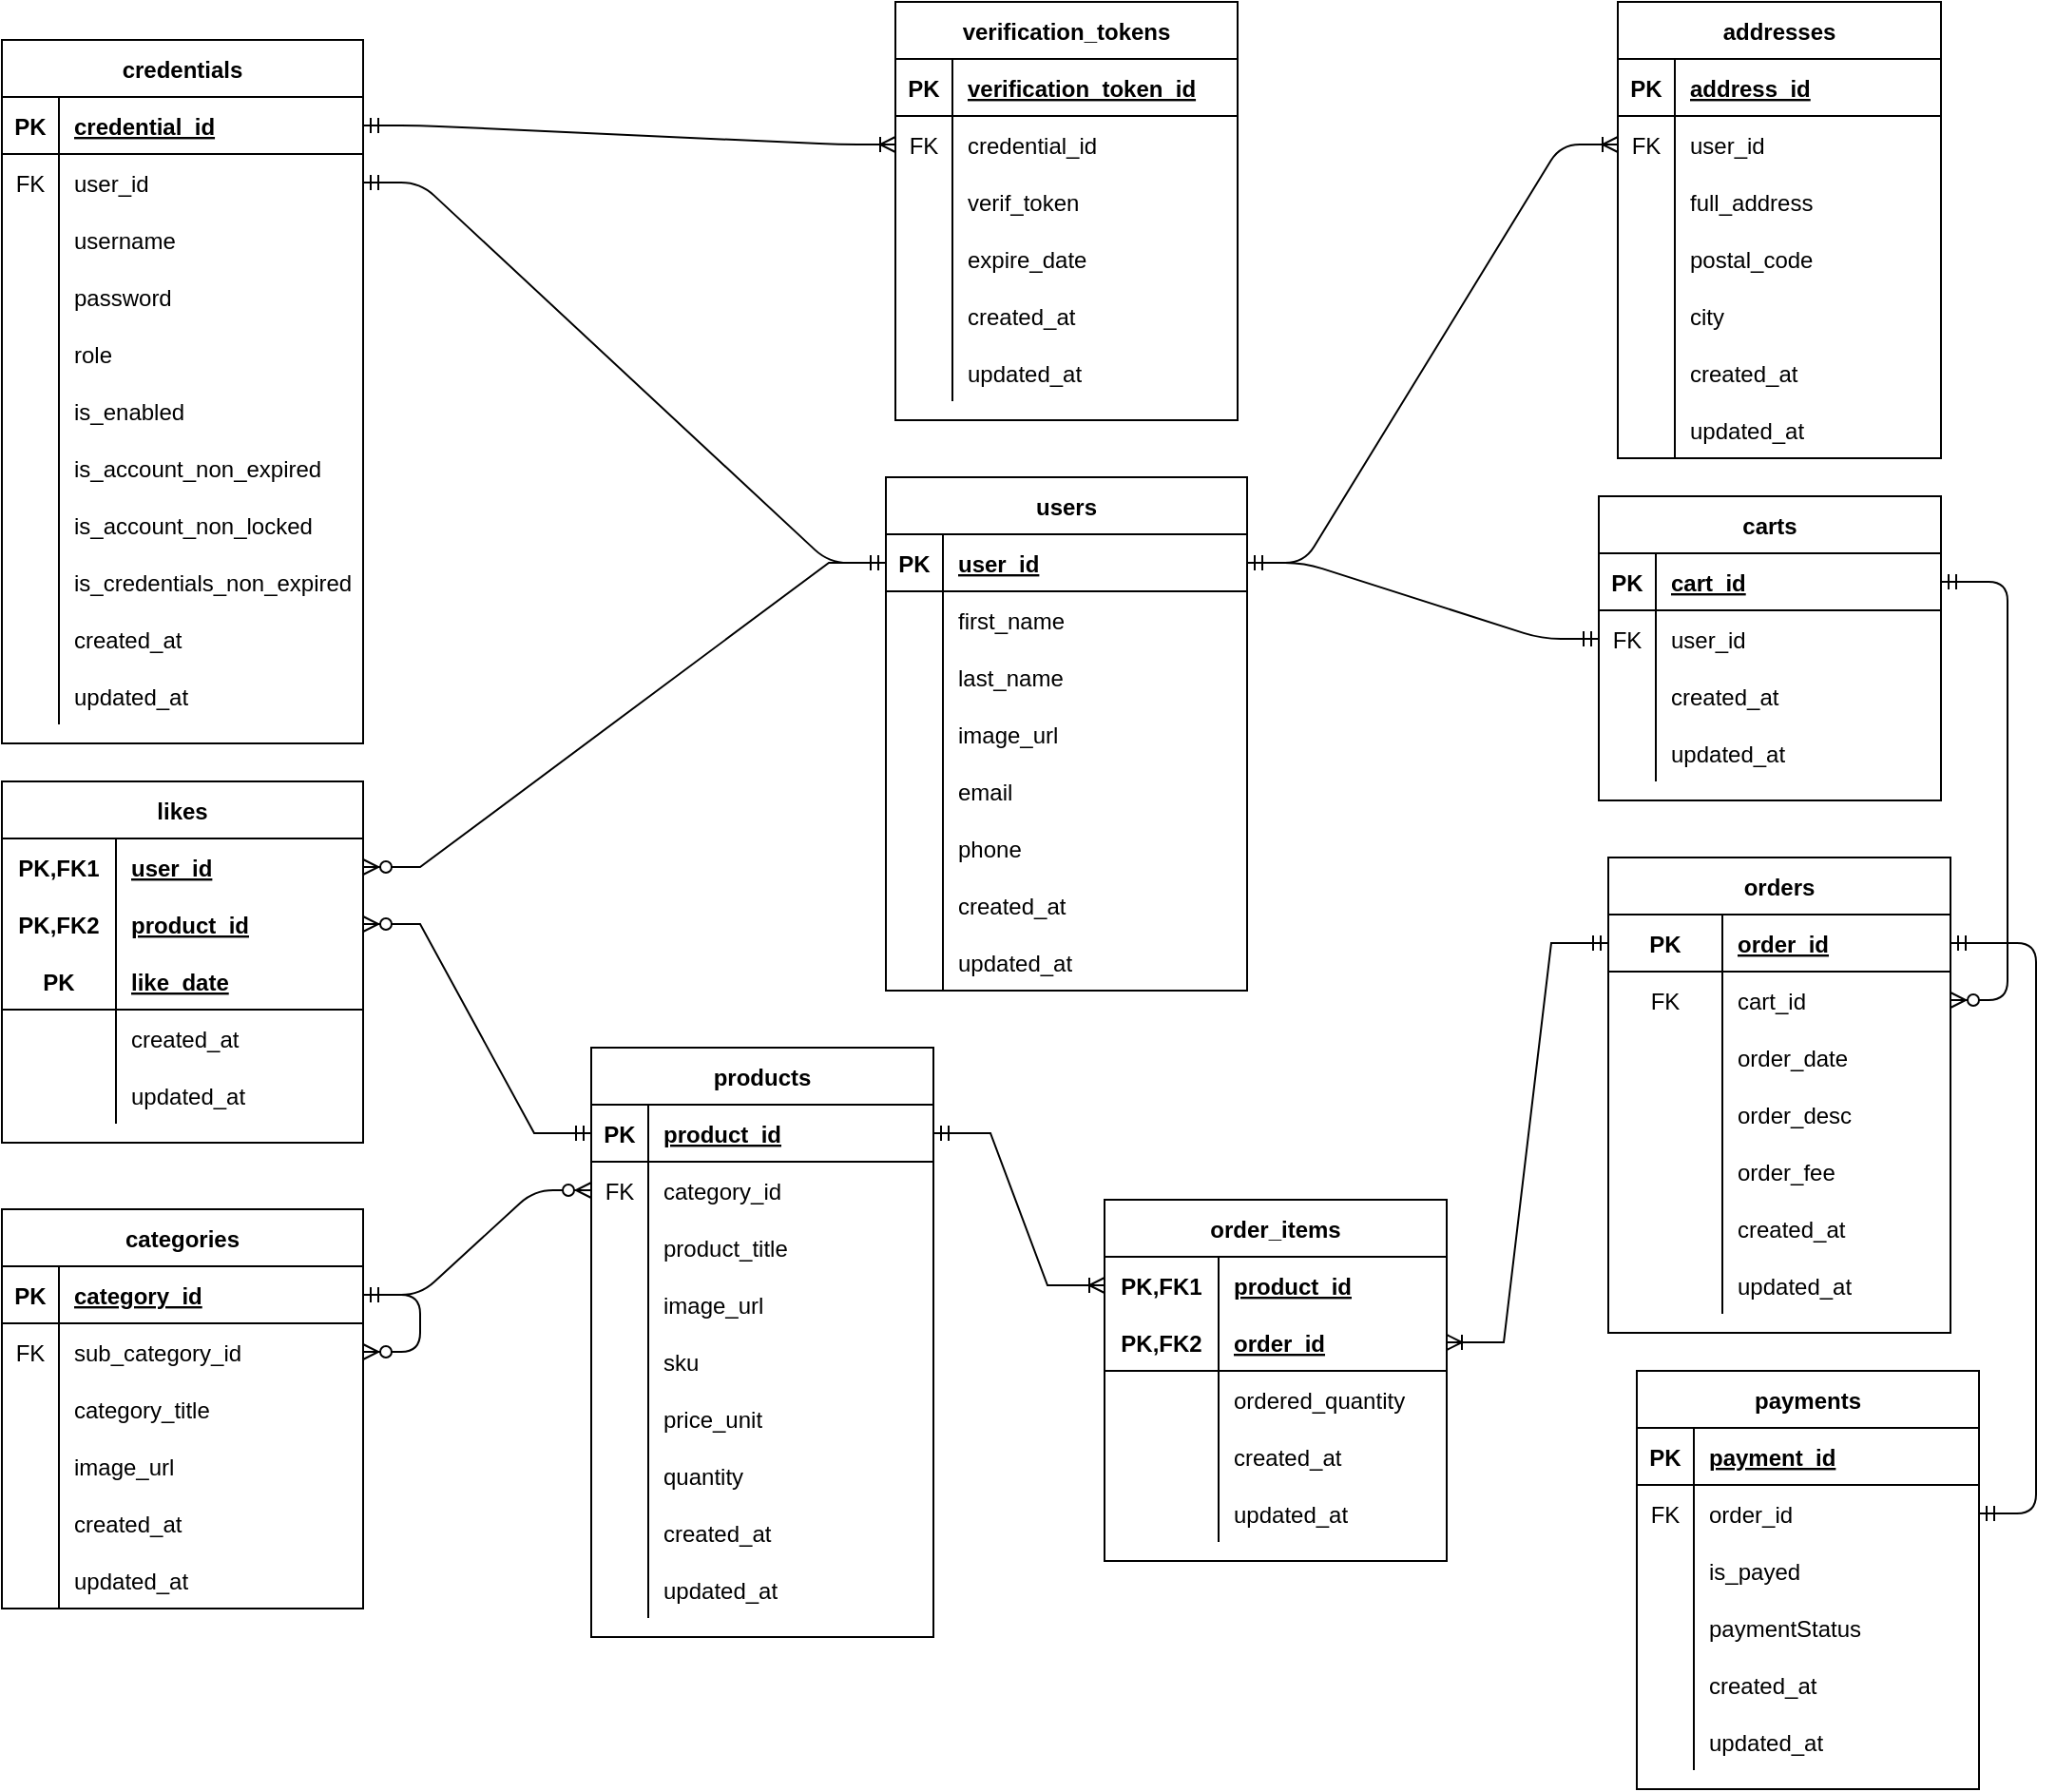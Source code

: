 <mxfile version="15.4.3" type="device"><diagram id="7gnGWruWLFVYg51yRA6A" name="Page-1"><mxGraphModel dx="2489" dy="833" grid="1" gridSize="10" guides="1" tooltips="1" connect="1" arrows="1" fold="1" page="1" pageScale="1" pageWidth="827" pageHeight="1169" math="0" shadow="0"><root><mxCell id="0"/><mxCell id="1" parent="0"/><mxCell id="SsrEolwUrg66Lfcs3sX_-1" value="users" style="shape=table;startSize=30;container=1;collapsible=1;childLayout=tableLayout;fixedRows=1;rowLines=0;fontStyle=1;align=center;resizeLast=1;" parent="1" vertex="1"><mxGeometry x="375" y="260" width="190" height="270" as="geometry"><mxRectangle x="90" y="200" width="60" height="30" as="alternateBounds"/></mxGeometry></mxCell><mxCell id="SsrEolwUrg66Lfcs3sX_-2" value="" style="shape=partialRectangle;collapsible=0;dropTarget=0;pointerEvents=0;fillColor=none;top=0;left=0;bottom=1;right=0;points=[[0,0.5],[1,0.5]];portConstraint=eastwest;" parent="SsrEolwUrg66Lfcs3sX_-1" vertex="1"><mxGeometry y="30" width="190" height="30" as="geometry"/></mxCell><mxCell id="SsrEolwUrg66Lfcs3sX_-3" value="PK" style="shape=partialRectangle;connectable=0;fillColor=none;top=0;left=0;bottom=0;right=0;fontStyle=1;overflow=hidden;" parent="SsrEolwUrg66Lfcs3sX_-2" vertex="1"><mxGeometry width="30" height="30" as="geometry"><mxRectangle width="30" height="30" as="alternateBounds"/></mxGeometry></mxCell><mxCell id="SsrEolwUrg66Lfcs3sX_-4" value="user_id" style="shape=partialRectangle;connectable=0;fillColor=none;top=0;left=0;bottom=0;right=0;align=left;spacingLeft=6;fontStyle=5;overflow=hidden;" parent="SsrEolwUrg66Lfcs3sX_-2" vertex="1"><mxGeometry x="30" width="160" height="30" as="geometry"><mxRectangle width="160" height="30" as="alternateBounds"/></mxGeometry></mxCell><mxCell id="SsrEolwUrg66Lfcs3sX_-5" value="" style="shape=partialRectangle;collapsible=0;dropTarget=0;pointerEvents=0;fillColor=none;top=0;left=0;bottom=0;right=0;points=[[0,0.5],[1,0.5]];portConstraint=eastwest;" parent="SsrEolwUrg66Lfcs3sX_-1" vertex="1"><mxGeometry y="60" width="190" height="30" as="geometry"/></mxCell><mxCell id="SsrEolwUrg66Lfcs3sX_-6" value="" style="shape=partialRectangle;connectable=0;fillColor=none;top=0;left=0;bottom=0;right=0;editable=1;overflow=hidden;" parent="SsrEolwUrg66Lfcs3sX_-5" vertex="1"><mxGeometry width="30" height="30" as="geometry"><mxRectangle width="30" height="30" as="alternateBounds"/></mxGeometry></mxCell><mxCell id="SsrEolwUrg66Lfcs3sX_-7" value="first_name" style="shape=partialRectangle;connectable=0;fillColor=none;top=0;left=0;bottom=0;right=0;align=left;spacingLeft=6;overflow=hidden;" parent="SsrEolwUrg66Lfcs3sX_-5" vertex="1"><mxGeometry x="30" width="160" height="30" as="geometry"><mxRectangle width="160" height="30" as="alternateBounds"/></mxGeometry></mxCell><mxCell id="SsrEolwUrg66Lfcs3sX_-8" value="" style="shape=partialRectangle;collapsible=0;dropTarget=0;pointerEvents=0;fillColor=none;top=0;left=0;bottom=0;right=0;points=[[0,0.5],[1,0.5]];portConstraint=eastwest;" parent="SsrEolwUrg66Lfcs3sX_-1" vertex="1"><mxGeometry y="90" width="190" height="30" as="geometry"/></mxCell><mxCell id="SsrEolwUrg66Lfcs3sX_-9" value="" style="shape=partialRectangle;connectable=0;fillColor=none;top=0;left=0;bottom=0;right=0;editable=1;overflow=hidden;" parent="SsrEolwUrg66Lfcs3sX_-8" vertex="1"><mxGeometry width="30" height="30" as="geometry"><mxRectangle width="30" height="30" as="alternateBounds"/></mxGeometry></mxCell><mxCell id="SsrEolwUrg66Lfcs3sX_-10" value="last_name" style="shape=partialRectangle;connectable=0;fillColor=none;top=0;left=0;bottom=0;right=0;align=left;spacingLeft=6;overflow=hidden;" parent="SsrEolwUrg66Lfcs3sX_-8" vertex="1"><mxGeometry x="30" width="160" height="30" as="geometry"><mxRectangle width="160" height="30" as="alternateBounds"/></mxGeometry></mxCell><mxCell id="SsrEolwUrg66Lfcs3sX_-14" value="" style="shape=partialRectangle;collapsible=0;dropTarget=0;pointerEvents=0;fillColor=none;top=0;left=0;bottom=0;right=0;points=[[0,0.5],[1,0.5]];portConstraint=eastwest;" parent="SsrEolwUrg66Lfcs3sX_-1" vertex="1"><mxGeometry y="120" width="190" height="30" as="geometry"/></mxCell><mxCell id="SsrEolwUrg66Lfcs3sX_-15" value="" style="shape=partialRectangle;connectable=0;fillColor=none;top=0;left=0;bottom=0;right=0;editable=1;overflow=hidden;" parent="SsrEolwUrg66Lfcs3sX_-14" vertex="1"><mxGeometry width="30" height="30" as="geometry"><mxRectangle width="30" height="30" as="alternateBounds"/></mxGeometry></mxCell><mxCell id="SsrEolwUrg66Lfcs3sX_-16" value="image_url" style="shape=partialRectangle;connectable=0;fillColor=none;top=0;left=0;bottom=0;right=0;align=left;spacingLeft=6;overflow=hidden;" parent="SsrEolwUrg66Lfcs3sX_-14" vertex="1"><mxGeometry x="30" width="160" height="30" as="geometry"><mxRectangle width="160" height="30" as="alternateBounds"/></mxGeometry></mxCell><mxCell id="SsrEolwUrg66Lfcs3sX_-11" value="" style="shape=partialRectangle;collapsible=0;dropTarget=0;pointerEvents=0;fillColor=none;top=0;left=0;bottom=0;right=0;points=[[0,0.5],[1,0.5]];portConstraint=eastwest;" parent="SsrEolwUrg66Lfcs3sX_-1" vertex="1"><mxGeometry y="150" width="190" height="30" as="geometry"/></mxCell><mxCell id="SsrEolwUrg66Lfcs3sX_-12" value="" style="shape=partialRectangle;connectable=0;fillColor=none;top=0;left=0;bottom=0;right=0;editable=1;overflow=hidden;" parent="SsrEolwUrg66Lfcs3sX_-11" vertex="1"><mxGeometry width="30" height="30" as="geometry"><mxRectangle width="30" height="30" as="alternateBounds"/></mxGeometry></mxCell><mxCell id="SsrEolwUrg66Lfcs3sX_-13" value="email" style="shape=partialRectangle;connectable=0;fillColor=none;top=0;left=0;bottom=0;right=0;align=left;spacingLeft=6;overflow=hidden;" parent="SsrEolwUrg66Lfcs3sX_-11" vertex="1"><mxGeometry x="30" width="160" height="30" as="geometry"><mxRectangle width="160" height="30" as="alternateBounds"/></mxGeometry></mxCell><mxCell id="SsrEolwUrg66Lfcs3sX_-352" value="" style="shape=partialRectangle;collapsible=0;dropTarget=0;pointerEvents=0;fillColor=none;top=0;left=0;bottom=0;right=0;points=[[0,0.5],[1,0.5]];portConstraint=eastwest;" parent="SsrEolwUrg66Lfcs3sX_-1" vertex="1"><mxGeometry y="180" width="190" height="30" as="geometry"/></mxCell><mxCell id="SsrEolwUrg66Lfcs3sX_-353" value="" style="shape=partialRectangle;connectable=0;fillColor=none;top=0;left=0;bottom=0;right=0;editable=1;overflow=hidden;" parent="SsrEolwUrg66Lfcs3sX_-352" vertex="1"><mxGeometry width="30" height="30" as="geometry"><mxRectangle width="30" height="30" as="alternateBounds"/></mxGeometry></mxCell><mxCell id="SsrEolwUrg66Lfcs3sX_-354" value="phone" style="shape=partialRectangle;connectable=0;fillColor=none;top=0;left=0;bottom=0;right=0;align=left;spacingLeft=6;overflow=hidden;" parent="SsrEolwUrg66Lfcs3sX_-352" vertex="1"><mxGeometry x="30" width="160" height="30" as="geometry"><mxRectangle width="160" height="30" as="alternateBounds"/></mxGeometry></mxCell><mxCell id="SsrEolwUrg66Lfcs3sX_-425" value="" style="shape=partialRectangle;collapsible=0;dropTarget=0;pointerEvents=0;fillColor=none;top=0;left=0;bottom=0;right=0;points=[[0,0.5],[1,0.5]];portConstraint=eastwest;" parent="SsrEolwUrg66Lfcs3sX_-1" vertex="1"><mxGeometry y="210" width="190" height="30" as="geometry"/></mxCell><mxCell id="SsrEolwUrg66Lfcs3sX_-426" value="" style="shape=partialRectangle;connectable=0;fillColor=none;top=0;left=0;bottom=0;right=0;editable=1;overflow=hidden;" parent="SsrEolwUrg66Lfcs3sX_-425" vertex="1"><mxGeometry width="30" height="30" as="geometry"><mxRectangle width="30" height="30" as="alternateBounds"/></mxGeometry></mxCell><mxCell id="SsrEolwUrg66Lfcs3sX_-427" value="created_at" style="shape=partialRectangle;connectable=0;fillColor=none;top=0;left=0;bottom=0;right=0;align=left;spacingLeft=6;overflow=hidden;" parent="SsrEolwUrg66Lfcs3sX_-425" vertex="1"><mxGeometry x="30" width="160" height="30" as="geometry"><mxRectangle width="160" height="30" as="alternateBounds"/></mxGeometry></mxCell><mxCell id="SsrEolwUrg66Lfcs3sX_-428" value="" style="shape=partialRectangle;collapsible=0;dropTarget=0;pointerEvents=0;fillColor=none;top=0;left=0;bottom=0;right=0;points=[[0,0.5],[1,0.5]];portConstraint=eastwest;" parent="SsrEolwUrg66Lfcs3sX_-1" vertex="1"><mxGeometry y="240" width="190" height="30" as="geometry"/></mxCell><mxCell id="SsrEolwUrg66Lfcs3sX_-429" value="" style="shape=partialRectangle;connectable=0;fillColor=none;top=0;left=0;bottom=0;right=0;editable=1;overflow=hidden;" parent="SsrEolwUrg66Lfcs3sX_-428" vertex="1"><mxGeometry width="30" height="30" as="geometry"><mxRectangle width="30" height="30" as="alternateBounds"/></mxGeometry></mxCell><mxCell id="SsrEolwUrg66Lfcs3sX_-430" value="updated_at" style="shape=partialRectangle;connectable=0;fillColor=none;top=0;left=0;bottom=0;right=0;align=left;spacingLeft=6;overflow=hidden;" parent="SsrEolwUrg66Lfcs3sX_-428" vertex="1"><mxGeometry x="30" width="160" height="30" as="geometry"><mxRectangle width="160" height="30" as="alternateBounds"/></mxGeometry></mxCell><mxCell id="SsrEolwUrg66Lfcs3sX_-73" value="credentials" style="shape=table;startSize=30;container=1;collapsible=1;childLayout=tableLayout;fixedRows=1;rowLines=0;fontStyle=1;align=center;resizeLast=1;" parent="1" vertex="1"><mxGeometry x="-90" y="30" width="190" height="370" as="geometry"/></mxCell><mxCell id="SsrEolwUrg66Lfcs3sX_-74" value="" style="shape=partialRectangle;collapsible=0;dropTarget=0;pointerEvents=0;fillColor=none;top=0;left=0;bottom=1;right=0;points=[[0,0.5],[1,0.5]];portConstraint=eastwest;" parent="SsrEolwUrg66Lfcs3sX_-73" vertex="1"><mxGeometry y="30" width="190" height="30" as="geometry"/></mxCell><mxCell id="SsrEolwUrg66Lfcs3sX_-75" value="PK" style="shape=partialRectangle;connectable=0;fillColor=none;top=0;left=0;bottom=0;right=0;fontStyle=1;overflow=hidden;" parent="SsrEolwUrg66Lfcs3sX_-74" vertex="1"><mxGeometry width="30" height="30" as="geometry"><mxRectangle width="30" height="30" as="alternateBounds"/></mxGeometry></mxCell><mxCell id="SsrEolwUrg66Lfcs3sX_-76" value="credential_id" style="shape=partialRectangle;connectable=0;fillColor=none;top=0;left=0;bottom=0;right=0;align=left;spacingLeft=6;fontStyle=5;overflow=hidden;" parent="SsrEolwUrg66Lfcs3sX_-74" vertex="1"><mxGeometry x="30" width="160" height="30" as="geometry"><mxRectangle width="160" height="30" as="alternateBounds"/></mxGeometry></mxCell><mxCell id="SsrEolwUrg66Lfcs3sX_-102" value="" style="shape=partialRectangle;collapsible=0;dropTarget=0;pointerEvents=0;fillColor=none;top=0;left=0;bottom=0;right=0;points=[[0,0.5],[1,0.5]];portConstraint=eastwest;" parent="SsrEolwUrg66Lfcs3sX_-73" vertex="1"><mxGeometry y="60" width="190" height="30" as="geometry"/></mxCell><mxCell id="SsrEolwUrg66Lfcs3sX_-103" value="FK" style="shape=partialRectangle;connectable=0;fillColor=none;top=0;left=0;bottom=0;right=0;editable=1;overflow=hidden;" parent="SsrEolwUrg66Lfcs3sX_-102" vertex="1"><mxGeometry width="30" height="30" as="geometry"><mxRectangle width="30" height="30" as="alternateBounds"/></mxGeometry></mxCell><mxCell id="SsrEolwUrg66Lfcs3sX_-104" value="user_id" style="shape=partialRectangle;connectable=0;fillColor=none;top=0;left=0;bottom=0;right=0;align=left;spacingLeft=6;overflow=hidden;" parent="SsrEolwUrg66Lfcs3sX_-102" vertex="1"><mxGeometry x="30" width="160" height="30" as="geometry"><mxRectangle width="160" height="30" as="alternateBounds"/></mxGeometry></mxCell><mxCell id="SsrEolwUrg66Lfcs3sX_-77" value="" style="shape=partialRectangle;collapsible=0;dropTarget=0;pointerEvents=0;fillColor=none;top=0;left=0;bottom=0;right=0;points=[[0,0.5],[1,0.5]];portConstraint=eastwest;" parent="SsrEolwUrg66Lfcs3sX_-73" vertex="1"><mxGeometry y="90" width="190" height="30" as="geometry"/></mxCell><mxCell id="SsrEolwUrg66Lfcs3sX_-78" value="" style="shape=partialRectangle;connectable=0;fillColor=none;top=0;left=0;bottom=0;right=0;editable=1;overflow=hidden;" parent="SsrEolwUrg66Lfcs3sX_-77" vertex="1"><mxGeometry width="30" height="30" as="geometry"><mxRectangle width="30" height="30" as="alternateBounds"/></mxGeometry></mxCell><mxCell id="SsrEolwUrg66Lfcs3sX_-79" value="username" style="shape=partialRectangle;connectable=0;fillColor=none;top=0;left=0;bottom=0;right=0;align=left;spacingLeft=6;overflow=hidden;" parent="SsrEolwUrg66Lfcs3sX_-77" vertex="1"><mxGeometry x="30" width="160" height="30" as="geometry"><mxRectangle width="160" height="30" as="alternateBounds"/></mxGeometry></mxCell><mxCell id="SsrEolwUrg66Lfcs3sX_-80" value="" style="shape=partialRectangle;collapsible=0;dropTarget=0;pointerEvents=0;fillColor=none;top=0;left=0;bottom=0;right=0;points=[[0,0.5],[1,0.5]];portConstraint=eastwest;" parent="SsrEolwUrg66Lfcs3sX_-73" vertex="1"><mxGeometry y="120" width="190" height="30" as="geometry"/></mxCell><mxCell id="SsrEolwUrg66Lfcs3sX_-81" value="" style="shape=partialRectangle;connectable=0;fillColor=none;top=0;left=0;bottom=0;right=0;editable=1;overflow=hidden;" parent="SsrEolwUrg66Lfcs3sX_-80" vertex="1"><mxGeometry width="30" height="30" as="geometry"><mxRectangle width="30" height="30" as="alternateBounds"/></mxGeometry></mxCell><mxCell id="SsrEolwUrg66Lfcs3sX_-82" value="password" style="shape=partialRectangle;connectable=0;fillColor=none;top=0;left=0;bottom=0;right=0;align=left;spacingLeft=6;overflow=hidden;" parent="SsrEolwUrg66Lfcs3sX_-80" vertex="1"><mxGeometry x="30" width="160" height="30" as="geometry"><mxRectangle width="160" height="30" as="alternateBounds"/></mxGeometry></mxCell><mxCell id="SsrEolwUrg66Lfcs3sX_-83" value="" style="shape=partialRectangle;collapsible=0;dropTarget=0;pointerEvents=0;fillColor=none;top=0;left=0;bottom=0;right=0;points=[[0,0.5],[1,0.5]];portConstraint=eastwest;" parent="SsrEolwUrg66Lfcs3sX_-73" vertex="1"><mxGeometry y="150" width="190" height="30" as="geometry"/></mxCell><mxCell id="SsrEolwUrg66Lfcs3sX_-84" value="" style="shape=partialRectangle;connectable=0;fillColor=none;top=0;left=0;bottom=0;right=0;editable=1;overflow=hidden;" parent="SsrEolwUrg66Lfcs3sX_-83" vertex="1"><mxGeometry width="30" height="30" as="geometry"><mxRectangle width="30" height="30" as="alternateBounds"/></mxGeometry></mxCell><mxCell id="SsrEolwUrg66Lfcs3sX_-85" value="role" style="shape=partialRectangle;connectable=0;fillColor=none;top=0;left=0;bottom=0;right=0;align=left;spacingLeft=6;overflow=hidden;" parent="SsrEolwUrg66Lfcs3sX_-83" vertex="1"><mxGeometry x="30" width="160" height="30" as="geometry"><mxRectangle width="160" height="30" as="alternateBounds"/></mxGeometry></mxCell><mxCell id="SsrEolwUrg66Lfcs3sX_-89" value="" style="shape=partialRectangle;collapsible=0;dropTarget=0;pointerEvents=0;fillColor=none;top=0;left=0;bottom=0;right=0;points=[[0,0.5],[1,0.5]];portConstraint=eastwest;" parent="SsrEolwUrg66Lfcs3sX_-73" vertex="1"><mxGeometry y="180" width="190" height="30" as="geometry"/></mxCell><mxCell id="SsrEolwUrg66Lfcs3sX_-90" value="" style="shape=partialRectangle;connectable=0;fillColor=none;top=0;left=0;bottom=0;right=0;editable=1;overflow=hidden;" parent="SsrEolwUrg66Lfcs3sX_-89" vertex="1"><mxGeometry width="30" height="30" as="geometry"><mxRectangle width="30" height="30" as="alternateBounds"/></mxGeometry></mxCell><mxCell id="SsrEolwUrg66Lfcs3sX_-91" value="is_enabled" style="shape=partialRectangle;connectable=0;fillColor=none;top=0;left=0;bottom=0;right=0;align=left;spacingLeft=6;overflow=hidden;" parent="SsrEolwUrg66Lfcs3sX_-89" vertex="1"><mxGeometry x="30" width="160" height="30" as="geometry"><mxRectangle width="160" height="30" as="alternateBounds"/></mxGeometry></mxCell><mxCell id="SsrEolwUrg66Lfcs3sX_-92" value="" style="shape=partialRectangle;collapsible=0;dropTarget=0;pointerEvents=0;fillColor=none;top=0;left=0;bottom=0;right=0;points=[[0,0.5],[1,0.5]];portConstraint=eastwest;" parent="SsrEolwUrg66Lfcs3sX_-73" vertex="1"><mxGeometry y="210" width="190" height="30" as="geometry"/></mxCell><mxCell id="SsrEolwUrg66Lfcs3sX_-93" value="" style="shape=partialRectangle;connectable=0;fillColor=none;top=0;left=0;bottom=0;right=0;editable=1;overflow=hidden;" parent="SsrEolwUrg66Lfcs3sX_-92" vertex="1"><mxGeometry width="30" height="30" as="geometry"><mxRectangle width="30" height="30" as="alternateBounds"/></mxGeometry></mxCell><mxCell id="SsrEolwUrg66Lfcs3sX_-94" value="is_account_non_expired" style="shape=partialRectangle;connectable=0;fillColor=none;top=0;left=0;bottom=0;right=0;align=left;spacingLeft=6;overflow=hidden;" parent="SsrEolwUrg66Lfcs3sX_-92" vertex="1"><mxGeometry x="30" width="160" height="30" as="geometry"><mxRectangle width="160" height="30" as="alternateBounds"/></mxGeometry></mxCell><mxCell id="SsrEolwUrg66Lfcs3sX_-95" value="" style="shape=partialRectangle;collapsible=0;dropTarget=0;pointerEvents=0;fillColor=none;top=0;left=0;bottom=0;right=0;points=[[0,0.5],[1,0.5]];portConstraint=eastwest;" parent="SsrEolwUrg66Lfcs3sX_-73" vertex="1"><mxGeometry y="240" width="190" height="30" as="geometry"/></mxCell><mxCell id="SsrEolwUrg66Lfcs3sX_-96" value="" style="shape=partialRectangle;connectable=0;fillColor=none;top=0;left=0;bottom=0;right=0;editable=1;overflow=hidden;" parent="SsrEolwUrg66Lfcs3sX_-95" vertex="1"><mxGeometry width="30" height="30" as="geometry"><mxRectangle width="30" height="30" as="alternateBounds"/></mxGeometry></mxCell><mxCell id="SsrEolwUrg66Lfcs3sX_-97" value="is_account_non_locked" style="shape=partialRectangle;connectable=0;fillColor=none;top=0;left=0;bottom=0;right=0;align=left;spacingLeft=6;overflow=hidden;" parent="SsrEolwUrg66Lfcs3sX_-95" vertex="1"><mxGeometry x="30" width="160" height="30" as="geometry"><mxRectangle width="160" height="30" as="alternateBounds"/></mxGeometry></mxCell><mxCell id="SsrEolwUrg66Lfcs3sX_-98" value="" style="shape=partialRectangle;collapsible=0;dropTarget=0;pointerEvents=0;fillColor=none;top=0;left=0;bottom=0;right=0;points=[[0,0.5],[1,0.5]];portConstraint=eastwest;" parent="SsrEolwUrg66Lfcs3sX_-73" vertex="1"><mxGeometry y="270" width="190" height="30" as="geometry"/></mxCell><mxCell id="SsrEolwUrg66Lfcs3sX_-99" value="" style="shape=partialRectangle;connectable=0;fillColor=none;top=0;left=0;bottom=0;right=0;editable=1;overflow=hidden;" parent="SsrEolwUrg66Lfcs3sX_-98" vertex="1"><mxGeometry width="30" height="30" as="geometry"><mxRectangle width="30" height="30" as="alternateBounds"/></mxGeometry></mxCell><mxCell id="SsrEolwUrg66Lfcs3sX_-100" value="is_credentials_non_expired" style="shape=partialRectangle;connectable=0;fillColor=none;top=0;left=0;bottom=0;right=0;align=left;spacingLeft=6;overflow=hidden;" parent="SsrEolwUrg66Lfcs3sX_-98" vertex="1"><mxGeometry x="30" width="160" height="30" as="geometry"><mxRectangle width="160" height="30" as="alternateBounds"/></mxGeometry></mxCell><mxCell id="JagShY6AYxeiMnBvpgrC-1" value="" style="shape=partialRectangle;collapsible=0;dropTarget=0;pointerEvents=0;fillColor=none;top=0;left=0;bottom=0;right=0;points=[[0,0.5],[1,0.5]];portConstraint=eastwest;" parent="SsrEolwUrg66Lfcs3sX_-73" vertex="1"><mxGeometry y="300" width="190" height="30" as="geometry"/></mxCell><mxCell id="JagShY6AYxeiMnBvpgrC-2" value="" style="shape=partialRectangle;connectable=0;fillColor=none;top=0;left=0;bottom=0;right=0;editable=1;overflow=hidden;" parent="JagShY6AYxeiMnBvpgrC-1" vertex="1"><mxGeometry width="30" height="30" as="geometry"><mxRectangle width="30" height="30" as="alternateBounds"/></mxGeometry></mxCell><mxCell id="JagShY6AYxeiMnBvpgrC-3" value="created_at" style="shape=partialRectangle;connectable=0;fillColor=none;top=0;left=0;bottom=0;right=0;align=left;spacingLeft=6;overflow=hidden;" parent="JagShY6AYxeiMnBvpgrC-1" vertex="1"><mxGeometry x="30" width="160" height="30" as="geometry"><mxRectangle width="160" height="30" as="alternateBounds"/></mxGeometry></mxCell><mxCell id="JagShY6AYxeiMnBvpgrC-4" value="" style="shape=partialRectangle;collapsible=0;dropTarget=0;pointerEvents=0;fillColor=none;top=0;left=0;bottom=0;right=0;points=[[0,0.5],[1,0.5]];portConstraint=eastwest;" parent="SsrEolwUrg66Lfcs3sX_-73" vertex="1"><mxGeometry y="330" width="190" height="30" as="geometry"/></mxCell><mxCell id="JagShY6AYxeiMnBvpgrC-5" value="" style="shape=partialRectangle;connectable=0;fillColor=none;top=0;left=0;bottom=0;right=0;editable=1;overflow=hidden;" parent="JagShY6AYxeiMnBvpgrC-4" vertex="1"><mxGeometry width="30" height="30" as="geometry"><mxRectangle width="30" height="30" as="alternateBounds"/></mxGeometry></mxCell><mxCell id="JagShY6AYxeiMnBvpgrC-6" value="updated_at" style="shape=partialRectangle;connectable=0;fillColor=none;top=0;left=0;bottom=0;right=0;align=left;spacingLeft=6;overflow=hidden;" parent="JagShY6AYxeiMnBvpgrC-4" vertex="1"><mxGeometry x="30" width="160" height="30" as="geometry"><mxRectangle width="160" height="30" as="alternateBounds"/></mxGeometry></mxCell><mxCell id="SsrEolwUrg66Lfcs3sX_-339" value="addresses" style="shape=table;startSize=30;container=1;collapsible=1;childLayout=tableLayout;fixedRows=1;rowLines=0;fontStyle=1;align=center;resizeLast=1;" parent="1" vertex="1"><mxGeometry x="760" y="10" width="170" height="240" as="geometry"/></mxCell><mxCell id="SsrEolwUrg66Lfcs3sX_-340" value="" style="shape=partialRectangle;collapsible=0;dropTarget=0;pointerEvents=0;fillColor=none;top=0;left=0;bottom=1;right=0;points=[[0,0.5],[1,0.5]];portConstraint=eastwest;" parent="SsrEolwUrg66Lfcs3sX_-339" vertex="1"><mxGeometry y="30" width="170" height="30" as="geometry"/></mxCell><mxCell id="SsrEolwUrg66Lfcs3sX_-341" value="PK" style="shape=partialRectangle;connectable=0;fillColor=none;top=0;left=0;bottom=0;right=0;fontStyle=1;overflow=hidden;" parent="SsrEolwUrg66Lfcs3sX_-340" vertex="1"><mxGeometry width="30" height="30" as="geometry"><mxRectangle width="30" height="30" as="alternateBounds"/></mxGeometry></mxCell><mxCell id="SsrEolwUrg66Lfcs3sX_-342" value="address_id" style="shape=partialRectangle;connectable=0;fillColor=none;top=0;left=0;bottom=0;right=0;align=left;spacingLeft=6;fontStyle=5;overflow=hidden;" parent="SsrEolwUrg66Lfcs3sX_-340" vertex="1"><mxGeometry x="30" width="140" height="30" as="geometry"><mxRectangle width="140" height="30" as="alternateBounds"/></mxGeometry></mxCell><mxCell id="SsrEolwUrg66Lfcs3sX_-343" value="" style="shape=partialRectangle;collapsible=0;dropTarget=0;pointerEvents=0;fillColor=none;top=0;left=0;bottom=0;right=0;points=[[0,0.5],[1,0.5]];portConstraint=eastwest;" parent="SsrEolwUrg66Lfcs3sX_-339" vertex="1"><mxGeometry y="60" width="170" height="30" as="geometry"/></mxCell><mxCell id="SsrEolwUrg66Lfcs3sX_-344" value="FK" style="shape=partialRectangle;connectable=0;fillColor=none;top=0;left=0;bottom=0;right=0;editable=1;overflow=hidden;" parent="SsrEolwUrg66Lfcs3sX_-343" vertex="1"><mxGeometry width="30" height="30" as="geometry"><mxRectangle width="30" height="30" as="alternateBounds"/></mxGeometry></mxCell><mxCell id="SsrEolwUrg66Lfcs3sX_-345" value="user_id" style="shape=partialRectangle;connectable=0;fillColor=none;top=0;left=0;bottom=0;right=0;align=left;spacingLeft=6;overflow=hidden;" parent="SsrEolwUrg66Lfcs3sX_-343" vertex="1"><mxGeometry x="30" width="140" height="30" as="geometry"><mxRectangle width="140" height="30" as="alternateBounds"/></mxGeometry></mxCell><mxCell id="SsrEolwUrg66Lfcs3sX_-346" value="" style="shape=partialRectangle;collapsible=0;dropTarget=0;pointerEvents=0;fillColor=none;top=0;left=0;bottom=0;right=0;points=[[0,0.5],[1,0.5]];portConstraint=eastwest;" parent="SsrEolwUrg66Lfcs3sX_-339" vertex="1"><mxGeometry y="90" width="170" height="30" as="geometry"/></mxCell><mxCell id="SsrEolwUrg66Lfcs3sX_-347" value="" style="shape=partialRectangle;connectable=0;fillColor=none;top=0;left=0;bottom=0;right=0;editable=1;overflow=hidden;" parent="SsrEolwUrg66Lfcs3sX_-346" vertex="1"><mxGeometry width="30" height="30" as="geometry"><mxRectangle width="30" height="30" as="alternateBounds"/></mxGeometry></mxCell><mxCell id="SsrEolwUrg66Lfcs3sX_-348" value="full_address" style="shape=partialRectangle;connectable=0;fillColor=none;top=0;left=0;bottom=0;right=0;align=left;spacingLeft=6;overflow=hidden;" parent="SsrEolwUrg66Lfcs3sX_-346" vertex="1"><mxGeometry x="30" width="140" height="30" as="geometry"><mxRectangle width="140" height="30" as="alternateBounds"/></mxGeometry></mxCell><mxCell id="SsrEolwUrg66Lfcs3sX_-349" value="" style="shape=partialRectangle;collapsible=0;dropTarget=0;pointerEvents=0;fillColor=none;top=0;left=0;bottom=0;right=0;points=[[0,0.5],[1,0.5]];portConstraint=eastwest;" parent="SsrEolwUrg66Lfcs3sX_-339" vertex="1"><mxGeometry y="120" width="170" height="30" as="geometry"/></mxCell><mxCell id="SsrEolwUrg66Lfcs3sX_-350" value="" style="shape=partialRectangle;connectable=0;fillColor=none;top=0;left=0;bottom=0;right=0;editable=1;overflow=hidden;" parent="SsrEolwUrg66Lfcs3sX_-349" vertex="1"><mxGeometry width="30" height="30" as="geometry"><mxRectangle width="30" height="30" as="alternateBounds"/></mxGeometry></mxCell><mxCell id="SsrEolwUrg66Lfcs3sX_-351" value="postal_code" style="shape=partialRectangle;connectable=0;fillColor=none;top=0;left=0;bottom=0;right=0;align=left;spacingLeft=6;overflow=hidden;" parent="SsrEolwUrg66Lfcs3sX_-349" vertex="1"><mxGeometry x="30" width="140" height="30" as="geometry"><mxRectangle width="140" height="30" as="alternateBounds"/></mxGeometry></mxCell><mxCell id="SsrEolwUrg66Lfcs3sX_-355" value="" style="shape=partialRectangle;collapsible=0;dropTarget=0;pointerEvents=0;fillColor=none;top=0;left=0;bottom=0;right=0;points=[[0,0.5],[1,0.5]];portConstraint=eastwest;" parent="SsrEolwUrg66Lfcs3sX_-339" vertex="1"><mxGeometry y="150" width="170" height="30" as="geometry"/></mxCell><mxCell id="SsrEolwUrg66Lfcs3sX_-356" value="" style="shape=partialRectangle;connectable=0;fillColor=none;top=0;left=0;bottom=0;right=0;editable=1;overflow=hidden;" parent="SsrEolwUrg66Lfcs3sX_-355" vertex="1"><mxGeometry width="30" height="30" as="geometry"><mxRectangle width="30" height="30" as="alternateBounds"/></mxGeometry></mxCell><mxCell id="SsrEolwUrg66Lfcs3sX_-357" value="city" style="shape=partialRectangle;connectable=0;fillColor=none;top=0;left=0;bottom=0;right=0;align=left;spacingLeft=6;overflow=hidden;" parent="SsrEolwUrg66Lfcs3sX_-355" vertex="1"><mxGeometry x="30" width="140" height="30" as="geometry"><mxRectangle width="140" height="30" as="alternateBounds"/></mxGeometry></mxCell><mxCell id="SsrEolwUrg66Lfcs3sX_-443" value="" style="shape=partialRectangle;collapsible=0;dropTarget=0;pointerEvents=0;fillColor=none;top=0;left=0;bottom=0;right=0;points=[[0,0.5],[1,0.5]];portConstraint=eastwest;" parent="SsrEolwUrg66Lfcs3sX_-339" vertex="1"><mxGeometry y="180" width="170" height="30" as="geometry"/></mxCell><mxCell id="SsrEolwUrg66Lfcs3sX_-444" value="" style="shape=partialRectangle;connectable=0;fillColor=none;top=0;left=0;bottom=0;right=0;editable=1;overflow=hidden;" parent="SsrEolwUrg66Lfcs3sX_-443" vertex="1"><mxGeometry width="30" height="30" as="geometry"><mxRectangle width="30" height="30" as="alternateBounds"/></mxGeometry></mxCell><mxCell id="SsrEolwUrg66Lfcs3sX_-445" value="created_at" style="shape=partialRectangle;connectable=0;fillColor=none;top=0;left=0;bottom=0;right=0;align=left;spacingLeft=6;overflow=hidden;" parent="SsrEolwUrg66Lfcs3sX_-443" vertex="1"><mxGeometry x="30" width="140" height="30" as="geometry"><mxRectangle width="140" height="30" as="alternateBounds"/></mxGeometry></mxCell><mxCell id="SsrEolwUrg66Lfcs3sX_-446" value="" style="shape=partialRectangle;collapsible=0;dropTarget=0;pointerEvents=0;fillColor=none;top=0;left=0;bottom=0;right=0;points=[[0,0.5],[1,0.5]];portConstraint=eastwest;" parent="SsrEolwUrg66Lfcs3sX_-339" vertex="1"><mxGeometry y="210" width="170" height="30" as="geometry"/></mxCell><mxCell id="SsrEolwUrg66Lfcs3sX_-447" value="" style="shape=partialRectangle;connectable=0;fillColor=none;top=0;left=0;bottom=0;right=0;editable=1;overflow=hidden;" parent="SsrEolwUrg66Lfcs3sX_-446" vertex="1"><mxGeometry width="30" height="30" as="geometry"><mxRectangle width="30" height="30" as="alternateBounds"/></mxGeometry></mxCell><mxCell id="SsrEolwUrg66Lfcs3sX_-448" value="updated_at" style="shape=partialRectangle;connectable=0;fillColor=none;top=0;left=0;bottom=0;right=0;align=left;spacingLeft=6;overflow=hidden;" parent="SsrEolwUrg66Lfcs3sX_-446" vertex="1"><mxGeometry x="30" width="140" height="30" as="geometry"><mxRectangle width="140" height="30" as="alternateBounds"/></mxGeometry></mxCell><mxCell id="SsrEolwUrg66Lfcs3sX_-359" value="products" style="shape=table;startSize=30;container=1;collapsible=1;childLayout=tableLayout;fixedRows=1;rowLines=0;fontStyle=1;align=center;resizeLast=1;" parent="1" vertex="1"><mxGeometry x="220" y="560" width="180" height="310" as="geometry"/></mxCell><mxCell id="SsrEolwUrg66Lfcs3sX_-360" value="" style="shape=partialRectangle;collapsible=0;dropTarget=0;pointerEvents=0;fillColor=none;top=0;left=0;bottom=1;right=0;points=[[0,0.5],[1,0.5]];portConstraint=eastwest;" parent="SsrEolwUrg66Lfcs3sX_-359" vertex="1"><mxGeometry y="30" width="180" height="30" as="geometry"/></mxCell><mxCell id="SsrEolwUrg66Lfcs3sX_-361" value="PK" style="shape=partialRectangle;connectable=0;fillColor=none;top=0;left=0;bottom=0;right=0;fontStyle=1;overflow=hidden;" parent="SsrEolwUrg66Lfcs3sX_-360" vertex="1"><mxGeometry width="30" height="30" as="geometry"><mxRectangle width="30" height="30" as="alternateBounds"/></mxGeometry></mxCell><mxCell id="SsrEolwUrg66Lfcs3sX_-362" value="product_id" style="shape=partialRectangle;connectable=0;fillColor=none;top=0;left=0;bottom=0;right=0;align=left;spacingLeft=6;fontStyle=5;overflow=hidden;" parent="SsrEolwUrg66Lfcs3sX_-360" vertex="1"><mxGeometry x="30" width="150" height="30" as="geometry"><mxRectangle width="150" height="30" as="alternateBounds"/></mxGeometry></mxCell><mxCell id="SsrEolwUrg66Lfcs3sX_-366" value="" style="shape=partialRectangle;collapsible=0;dropTarget=0;pointerEvents=0;fillColor=none;top=0;left=0;bottom=0;right=0;points=[[0,0.5],[1,0.5]];portConstraint=eastwest;" parent="SsrEolwUrg66Lfcs3sX_-359" vertex="1"><mxGeometry y="60" width="180" height="30" as="geometry"/></mxCell><mxCell id="SsrEolwUrg66Lfcs3sX_-367" value="FK" style="shape=partialRectangle;connectable=0;fillColor=none;top=0;left=0;bottom=0;right=0;editable=1;overflow=hidden;" parent="SsrEolwUrg66Lfcs3sX_-366" vertex="1"><mxGeometry width="30" height="30" as="geometry"><mxRectangle width="30" height="30" as="alternateBounds"/></mxGeometry></mxCell><mxCell id="SsrEolwUrg66Lfcs3sX_-368" value="category_id" style="shape=partialRectangle;connectable=0;fillColor=none;top=0;left=0;bottom=0;right=0;align=left;spacingLeft=6;overflow=hidden;" parent="SsrEolwUrg66Lfcs3sX_-366" vertex="1"><mxGeometry x="30" width="150" height="30" as="geometry"><mxRectangle width="150" height="30" as="alternateBounds"/></mxGeometry></mxCell><mxCell id="SsrEolwUrg66Lfcs3sX_-363" value="" style="shape=partialRectangle;collapsible=0;dropTarget=0;pointerEvents=0;fillColor=none;top=0;left=0;bottom=0;right=0;points=[[0,0.5],[1,0.5]];portConstraint=eastwest;" parent="SsrEolwUrg66Lfcs3sX_-359" vertex="1"><mxGeometry y="90" width="180" height="30" as="geometry"/></mxCell><mxCell id="SsrEolwUrg66Lfcs3sX_-364" value="" style="shape=partialRectangle;connectable=0;fillColor=none;top=0;left=0;bottom=0;right=0;editable=1;overflow=hidden;" parent="SsrEolwUrg66Lfcs3sX_-363" vertex="1"><mxGeometry width="30" height="30" as="geometry"><mxRectangle width="30" height="30" as="alternateBounds"/></mxGeometry></mxCell><mxCell id="SsrEolwUrg66Lfcs3sX_-365" value="product_title" style="shape=partialRectangle;connectable=0;fillColor=none;top=0;left=0;bottom=0;right=0;align=left;spacingLeft=6;overflow=hidden;" parent="SsrEolwUrg66Lfcs3sX_-363" vertex="1"><mxGeometry x="30" width="150" height="30" as="geometry"><mxRectangle width="150" height="30" as="alternateBounds"/></mxGeometry></mxCell><mxCell id="SsrEolwUrg66Lfcs3sX_-458" value="" style="shape=partialRectangle;collapsible=0;dropTarget=0;pointerEvents=0;fillColor=none;top=0;left=0;bottom=0;right=0;points=[[0,0.5],[1,0.5]];portConstraint=eastwest;" parent="SsrEolwUrg66Lfcs3sX_-359" vertex="1"><mxGeometry y="120" width="180" height="30" as="geometry"/></mxCell><mxCell id="SsrEolwUrg66Lfcs3sX_-459" value="" style="shape=partialRectangle;connectable=0;fillColor=none;top=0;left=0;bottom=0;right=0;editable=1;overflow=hidden;" parent="SsrEolwUrg66Lfcs3sX_-458" vertex="1"><mxGeometry width="30" height="30" as="geometry"><mxRectangle width="30" height="30" as="alternateBounds"/></mxGeometry></mxCell><mxCell id="SsrEolwUrg66Lfcs3sX_-460" value="image_url" style="shape=partialRectangle;connectable=0;fillColor=none;top=0;left=0;bottom=0;right=0;align=left;spacingLeft=6;overflow=hidden;" parent="SsrEolwUrg66Lfcs3sX_-458" vertex="1"><mxGeometry x="30" width="150" height="30" as="geometry"><mxRectangle width="150" height="30" as="alternateBounds"/></mxGeometry></mxCell><mxCell id="SsrEolwUrg66Lfcs3sX_-388" value="" style="shape=partialRectangle;collapsible=0;dropTarget=0;pointerEvents=0;fillColor=none;top=0;left=0;bottom=0;right=0;points=[[0,0.5],[1,0.5]];portConstraint=eastwest;" parent="SsrEolwUrg66Lfcs3sX_-359" vertex="1"><mxGeometry y="150" width="180" height="30" as="geometry"/></mxCell><mxCell id="SsrEolwUrg66Lfcs3sX_-389" value="" style="shape=partialRectangle;connectable=0;fillColor=none;top=0;left=0;bottom=0;right=0;editable=1;overflow=hidden;" parent="SsrEolwUrg66Lfcs3sX_-388" vertex="1"><mxGeometry width="30" height="30" as="geometry"><mxRectangle width="30" height="30" as="alternateBounds"/></mxGeometry></mxCell><mxCell id="SsrEolwUrg66Lfcs3sX_-390" value="sku" style="shape=partialRectangle;connectable=0;fillColor=none;top=0;left=0;bottom=0;right=0;align=left;spacingLeft=6;overflow=hidden;" parent="SsrEolwUrg66Lfcs3sX_-388" vertex="1"><mxGeometry x="30" width="150" height="30" as="geometry"><mxRectangle width="150" height="30" as="alternateBounds"/></mxGeometry></mxCell><mxCell id="SsrEolwUrg66Lfcs3sX_-466" value="" style="shape=partialRectangle;collapsible=0;dropTarget=0;pointerEvents=0;fillColor=none;top=0;left=0;bottom=0;right=0;points=[[0,0.5],[1,0.5]];portConstraint=eastwest;" parent="SsrEolwUrg66Lfcs3sX_-359" vertex="1"><mxGeometry y="180" width="180" height="30" as="geometry"/></mxCell><mxCell id="SsrEolwUrg66Lfcs3sX_-467" value="" style="shape=partialRectangle;connectable=0;fillColor=none;top=0;left=0;bottom=0;right=0;editable=1;overflow=hidden;" parent="SsrEolwUrg66Lfcs3sX_-466" vertex="1"><mxGeometry width="30" height="30" as="geometry"><mxRectangle width="30" height="30" as="alternateBounds"/></mxGeometry></mxCell><mxCell id="SsrEolwUrg66Lfcs3sX_-468" value="price_unit" style="shape=partialRectangle;connectable=0;fillColor=none;top=0;left=0;bottom=0;right=0;align=left;spacingLeft=6;overflow=hidden;" parent="SsrEolwUrg66Lfcs3sX_-466" vertex="1"><mxGeometry x="30" width="150" height="30" as="geometry"><mxRectangle width="150" height="30" as="alternateBounds"/></mxGeometry></mxCell><mxCell id="SsrEolwUrg66Lfcs3sX_-472" value="" style="shape=partialRectangle;collapsible=0;dropTarget=0;pointerEvents=0;fillColor=none;top=0;left=0;bottom=0;right=0;points=[[0,0.5],[1,0.5]];portConstraint=eastwest;" parent="SsrEolwUrg66Lfcs3sX_-359" vertex="1"><mxGeometry y="210" width="180" height="30" as="geometry"/></mxCell><mxCell id="SsrEolwUrg66Lfcs3sX_-473" value="" style="shape=partialRectangle;connectable=0;fillColor=none;top=0;left=0;bottom=0;right=0;editable=1;overflow=hidden;" parent="SsrEolwUrg66Lfcs3sX_-472" vertex="1"><mxGeometry width="30" height="30" as="geometry"><mxRectangle width="30" height="30" as="alternateBounds"/></mxGeometry></mxCell><mxCell id="SsrEolwUrg66Lfcs3sX_-474" value="quantity" style="shape=partialRectangle;connectable=0;fillColor=none;top=0;left=0;bottom=0;right=0;align=left;spacingLeft=6;overflow=hidden;" parent="SsrEolwUrg66Lfcs3sX_-472" vertex="1"><mxGeometry x="30" width="150" height="30" as="geometry"><mxRectangle width="150" height="30" as="alternateBounds"/></mxGeometry></mxCell><mxCell id="SsrEolwUrg66Lfcs3sX_-437" value="" style="shape=partialRectangle;collapsible=0;dropTarget=0;pointerEvents=0;fillColor=none;top=0;left=0;bottom=0;right=0;points=[[0,0.5],[1,0.5]];portConstraint=eastwest;" parent="SsrEolwUrg66Lfcs3sX_-359" vertex="1"><mxGeometry y="240" width="180" height="30" as="geometry"/></mxCell><mxCell id="SsrEolwUrg66Lfcs3sX_-438" value="" style="shape=partialRectangle;connectable=0;fillColor=none;top=0;left=0;bottom=0;right=0;editable=1;overflow=hidden;" parent="SsrEolwUrg66Lfcs3sX_-437" vertex="1"><mxGeometry width="30" height="30" as="geometry"><mxRectangle width="30" height="30" as="alternateBounds"/></mxGeometry></mxCell><mxCell id="SsrEolwUrg66Lfcs3sX_-439" value="created_at" style="shape=partialRectangle;connectable=0;fillColor=none;top=0;left=0;bottom=0;right=0;align=left;spacingLeft=6;overflow=hidden;" parent="SsrEolwUrg66Lfcs3sX_-437" vertex="1"><mxGeometry x="30" width="150" height="30" as="geometry"><mxRectangle width="150" height="30" as="alternateBounds"/></mxGeometry></mxCell><mxCell id="SsrEolwUrg66Lfcs3sX_-440" value="" style="shape=partialRectangle;collapsible=0;dropTarget=0;pointerEvents=0;fillColor=none;top=0;left=0;bottom=0;right=0;points=[[0,0.5],[1,0.5]];portConstraint=eastwest;" parent="SsrEolwUrg66Lfcs3sX_-359" vertex="1"><mxGeometry y="270" width="180" height="30" as="geometry"/></mxCell><mxCell id="SsrEolwUrg66Lfcs3sX_-441" value="" style="shape=partialRectangle;connectable=0;fillColor=none;top=0;left=0;bottom=0;right=0;editable=1;overflow=hidden;" parent="SsrEolwUrg66Lfcs3sX_-440" vertex="1"><mxGeometry width="30" height="30" as="geometry"><mxRectangle width="30" height="30" as="alternateBounds"/></mxGeometry></mxCell><mxCell id="SsrEolwUrg66Lfcs3sX_-442" value="updated_at" style="shape=partialRectangle;connectable=0;fillColor=none;top=0;left=0;bottom=0;right=0;align=left;spacingLeft=6;overflow=hidden;" parent="SsrEolwUrg66Lfcs3sX_-440" vertex="1"><mxGeometry x="30" width="150" height="30" as="geometry"><mxRectangle width="150" height="30" as="alternateBounds"/></mxGeometry></mxCell><mxCell id="SsrEolwUrg66Lfcs3sX_-372" value="categories" style="shape=table;startSize=30;container=1;collapsible=1;childLayout=tableLayout;fixedRows=1;rowLines=0;fontStyle=1;align=center;resizeLast=1;" parent="1" vertex="1"><mxGeometry x="-90" y="645" width="190" height="210" as="geometry"/></mxCell><mxCell id="SsrEolwUrg66Lfcs3sX_-373" value="" style="shape=partialRectangle;collapsible=0;dropTarget=0;pointerEvents=0;fillColor=none;top=0;left=0;bottom=1;right=0;points=[[0,0.5],[1,0.5]];portConstraint=eastwest;" parent="SsrEolwUrg66Lfcs3sX_-372" vertex="1"><mxGeometry y="30" width="190" height="30" as="geometry"/></mxCell><mxCell id="SsrEolwUrg66Lfcs3sX_-374" value="PK" style="shape=partialRectangle;connectable=0;fillColor=none;top=0;left=0;bottom=0;right=0;fontStyle=1;overflow=hidden;" parent="SsrEolwUrg66Lfcs3sX_-373" vertex="1"><mxGeometry width="30" height="30" as="geometry"><mxRectangle width="30" height="30" as="alternateBounds"/></mxGeometry></mxCell><mxCell id="SsrEolwUrg66Lfcs3sX_-375" value="category_id" style="shape=partialRectangle;connectable=0;fillColor=none;top=0;left=0;bottom=0;right=0;align=left;spacingLeft=6;fontStyle=5;overflow=hidden;" parent="SsrEolwUrg66Lfcs3sX_-373" vertex="1"><mxGeometry x="30" width="160" height="30" as="geometry"><mxRectangle width="160" height="30" as="alternateBounds"/></mxGeometry></mxCell><mxCell id="SsrEolwUrg66Lfcs3sX_-379" value="" style="shape=partialRectangle;collapsible=0;dropTarget=0;pointerEvents=0;fillColor=none;top=0;left=0;bottom=0;right=0;points=[[0,0.5],[1,0.5]];portConstraint=eastwest;" parent="SsrEolwUrg66Lfcs3sX_-372" vertex="1"><mxGeometry y="60" width="190" height="30" as="geometry"/></mxCell><mxCell id="SsrEolwUrg66Lfcs3sX_-380" value="FK" style="shape=partialRectangle;connectable=0;fillColor=none;top=0;left=0;bottom=0;right=0;editable=1;overflow=hidden;" parent="SsrEolwUrg66Lfcs3sX_-379" vertex="1"><mxGeometry width="30" height="30" as="geometry"><mxRectangle width="30" height="30" as="alternateBounds"/></mxGeometry></mxCell><mxCell id="SsrEolwUrg66Lfcs3sX_-381" value="sub_category_id" style="shape=partialRectangle;connectable=0;fillColor=none;top=0;left=0;bottom=0;right=0;align=left;spacingLeft=6;overflow=hidden;" parent="SsrEolwUrg66Lfcs3sX_-379" vertex="1"><mxGeometry x="30" width="160" height="30" as="geometry"><mxRectangle width="160" height="30" as="alternateBounds"/></mxGeometry></mxCell><mxCell id="SsrEolwUrg66Lfcs3sX_-376" value="" style="shape=partialRectangle;collapsible=0;dropTarget=0;pointerEvents=0;fillColor=none;top=0;left=0;bottom=0;right=0;points=[[0,0.5],[1,0.5]];portConstraint=eastwest;" parent="SsrEolwUrg66Lfcs3sX_-372" vertex="1"><mxGeometry y="90" width="190" height="30" as="geometry"/></mxCell><mxCell id="SsrEolwUrg66Lfcs3sX_-377" value="" style="shape=partialRectangle;connectable=0;fillColor=none;top=0;left=0;bottom=0;right=0;editable=1;overflow=hidden;" parent="SsrEolwUrg66Lfcs3sX_-376" vertex="1"><mxGeometry width="30" height="30" as="geometry"><mxRectangle width="30" height="30" as="alternateBounds"/></mxGeometry></mxCell><mxCell id="SsrEolwUrg66Lfcs3sX_-378" value="category_title" style="shape=partialRectangle;connectable=0;fillColor=none;top=0;left=0;bottom=0;right=0;align=left;spacingLeft=6;overflow=hidden;" parent="SsrEolwUrg66Lfcs3sX_-376" vertex="1"><mxGeometry x="30" width="160" height="30" as="geometry"><mxRectangle width="160" height="30" as="alternateBounds"/></mxGeometry></mxCell><mxCell id="SsrEolwUrg66Lfcs3sX_-461" value="" style="shape=partialRectangle;collapsible=0;dropTarget=0;pointerEvents=0;fillColor=none;top=0;left=0;bottom=0;right=0;points=[[0,0.5],[1,0.5]];portConstraint=eastwest;" parent="SsrEolwUrg66Lfcs3sX_-372" vertex="1"><mxGeometry y="120" width="190" height="30" as="geometry"/></mxCell><mxCell id="SsrEolwUrg66Lfcs3sX_-462" value="" style="shape=partialRectangle;connectable=0;fillColor=none;top=0;left=0;bottom=0;right=0;editable=1;overflow=hidden;" parent="SsrEolwUrg66Lfcs3sX_-461" vertex="1"><mxGeometry width="30" height="30" as="geometry"><mxRectangle width="30" height="30" as="alternateBounds"/></mxGeometry></mxCell><mxCell id="SsrEolwUrg66Lfcs3sX_-463" value="image_url" style="shape=partialRectangle;connectable=0;fillColor=none;top=0;left=0;bottom=0;right=0;align=left;spacingLeft=6;overflow=hidden;" parent="SsrEolwUrg66Lfcs3sX_-461" vertex="1"><mxGeometry x="30" width="160" height="30" as="geometry"><mxRectangle width="160" height="30" as="alternateBounds"/></mxGeometry></mxCell><mxCell id="SsrEolwUrg66Lfcs3sX_-431" value="" style="shape=partialRectangle;collapsible=0;dropTarget=0;pointerEvents=0;fillColor=none;top=0;left=0;bottom=0;right=0;points=[[0,0.5],[1,0.5]];portConstraint=eastwest;" parent="SsrEolwUrg66Lfcs3sX_-372" vertex="1"><mxGeometry y="150" width="190" height="30" as="geometry"/></mxCell><mxCell id="SsrEolwUrg66Lfcs3sX_-432" value="" style="shape=partialRectangle;connectable=0;fillColor=none;top=0;left=0;bottom=0;right=0;editable=1;overflow=hidden;" parent="SsrEolwUrg66Lfcs3sX_-431" vertex="1"><mxGeometry width="30" height="30" as="geometry"><mxRectangle width="30" height="30" as="alternateBounds"/></mxGeometry></mxCell><mxCell id="SsrEolwUrg66Lfcs3sX_-433" value="created_at" style="shape=partialRectangle;connectable=0;fillColor=none;top=0;left=0;bottom=0;right=0;align=left;spacingLeft=6;overflow=hidden;" parent="SsrEolwUrg66Lfcs3sX_-431" vertex="1"><mxGeometry x="30" width="160" height="30" as="geometry"><mxRectangle width="160" height="30" as="alternateBounds"/></mxGeometry></mxCell><mxCell id="SsrEolwUrg66Lfcs3sX_-434" value="" style="shape=partialRectangle;collapsible=0;dropTarget=0;pointerEvents=0;fillColor=none;top=0;left=0;bottom=0;right=0;points=[[0,0.5],[1,0.5]];portConstraint=eastwest;" parent="SsrEolwUrg66Lfcs3sX_-372" vertex="1"><mxGeometry y="180" width="190" height="30" as="geometry"/></mxCell><mxCell id="SsrEolwUrg66Lfcs3sX_-435" value="" style="shape=partialRectangle;connectable=0;fillColor=none;top=0;left=0;bottom=0;right=0;editable=1;overflow=hidden;" parent="SsrEolwUrg66Lfcs3sX_-434" vertex="1"><mxGeometry width="30" height="30" as="geometry"><mxRectangle width="30" height="30" as="alternateBounds"/></mxGeometry></mxCell><mxCell id="SsrEolwUrg66Lfcs3sX_-436" value="updated_at" style="shape=partialRectangle;connectable=0;fillColor=none;top=0;left=0;bottom=0;right=0;align=left;spacingLeft=6;overflow=hidden;" parent="SsrEolwUrg66Lfcs3sX_-434" vertex="1"><mxGeometry x="30" width="160" height="30" as="geometry"><mxRectangle width="160" height="30" as="alternateBounds"/></mxGeometry></mxCell><mxCell id="JagShY6AYxeiMnBvpgrC-40" value="" style="edgeStyle=entityRelationEdgeStyle;fontSize=12;html=1;endArrow=ERzeroToMany;startArrow=ERmandOne;" parent="SsrEolwUrg66Lfcs3sX_-372" source="SsrEolwUrg66Lfcs3sX_-373" target="SsrEolwUrg66Lfcs3sX_-379" edge="1"><mxGeometry width="100" height="100" relative="1" as="geometry"><mxPoint x="250" y="30" as="sourcePoint"/><mxPoint x="350" y="-70" as="targetPoint"/></mxGeometry></mxCell><mxCell id="SsrEolwUrg66Lfcs3sX_-410" value="orders" style="shape=table;startSize=30;container=1;collapsible=1;childLayout=tableLayout;fixedRows=1;rowLines=0;fontStyle=1;align=center;resizeLast=1;" parent="1" vertex="1"><mxGeometry x="755" y="460" width="180" height="250" as="geometry"/></mxCell><mxCell id="SsrEolwUrg66Lfcs3sX_-414" value="" style="shape=partialRectangle;collapsible=0;dropTarget=0;pointerEvents=0;fillColor=none;top=0;left=0;bottom=1;right=0;points=[[0,0.5],[1,0.5]];portConstraint=eastwest;" parent="SsrEolwUrg66Lfcs3sX_-410" vertex="1"><mxGeometry y="30" width="180" height="30" as="geometry"/></mxCell><mxCell id="SsrEolwUrg66Lfcs3sX_-415" value="PK" style="shape=partialRectangle;connectable=0;fillColor=none;top=0;left=0;bottom=0;right=0;fontStyle=1;overflow=hidden;" parent="SsrEolwUrg66Lfcs3sX_-414" vertex="1"><mxGeometry width="60" height="30" as="geometry"><mxRectangle width="60" height="30" as="alternateBounds"/></mxGeometry></mxCell><mxCell id="SsrEolwUrg66Lfcs3sX_-416" value="order_id" style="shape=partialRectangle;connectable=0;fillColor=none;top=0;left=0;bottom=0;right=0;align=left;spacingLeft=6;fontStyle=5;overflow=hidden;" parent="SsrEolwUrg66Lfcs3sX_-414" vertex="1"><mxGeometry x="60" width="120" height="30" as="geometry"><mxRectangle width="120" height="30" as="alternateBounds"/></mxGeometry></mxCell><mxCell id="y1RnhgQWYwm10_-kz_yW-1" value="" style="shape=partialRectangle;collapsible=0;dropTarget=0;pointerEvents=0;fillColor=none;top=0;left=0;bottom=0;right=0;points=[[0,0.5],[1,0.5]];portConstraint=eastwest;" parent="SsrEolwUrg66Lfcs3sX_-410" vertex="1"><mxGeometry y="60" width="180" height="30" as="geometry"/></mxCell><mxCell id="y1RnhgQWYwm10_-kz_yW-2" value="FK" style="shape=partialRectangle;connectable=0;fillColor=none;top=0;left=0;bottom=0;right=0;editable=1;overflow=hidden;" parent="y1RnhgQWYwm10_-kz_yW-1" vertex="1"><mxGeometry width="60" height="30" as="geometry"><mxRectangle width="60" height="30" as="alternateBounds"/></mxGeometry></mxCell><mxCell id="y1RnhgQWYwm10_-kz_yW-3" value="cart_id" style="shape=partialRectangle;connectable=0;fillColor=none;top=0;left=0;bottom=0;right=0;align=left;spacingLeft=6;overflow=hidden;" parent="y1RnhgQWYwm10_-kz_yW-1" vertex="1"><mxGeometry x="60" width="120" height="30" as="geometry"><mxRectangle width="120" height="30" as="alternateBounds"/></mxGeometry></mxCell><mxCell id="Ph7nw1Yx3_qxox-QHNW3-4" value="" style="shape=partialRectangle;collapsible=0;dropTarget=0;pointerEvents=0;fillColor=none;top=0;left=0;bottom=0;right=0;points=[[0,0.5],[1,0.5]];portConstraint=eastwest;" vertex="1" parent="SsrEolwUrg66Lfcs3sX_-410"><mxGeometry y="90" width="180" height="30" as="geometry"/></mxCell><mxCell id="Ph7nw1Yx3_qxox-QHNW3-5" value="" style="shape=partialRectangle;connectable=0;fillColor=none;top=0;left=0;bottom=0;right=0;editable=1;overflow=hidden;" vertex="1" parent="Ph7nw1Yx3_qxox-QHNW3-4"><mxGeometry width="60" height="30" as="geometry"><mxRectangle width="60" height="30" as="alternateBounds"/></mxGeometry></mxCell><mxCell id="Ph7nw1Yx3_qxox-QHNW3-6" value="order_date" style="shape=partialRectangle;connectable=0;fillColor=none;top=0;left=0;bottom=0;right=0;align=left;spacingLeft=6;overflow=hidden;" vertex="1" parent="Ph7nw1Yx3_qxox-QHNW3-4"><mxGeometry x="60" width="120" height="30" as="geometry"><mxRectangle width="120" height="30" as="alternateBounds"/></mxGeometry></mxCell><mxCell id="JagShY6AYxeiMnBvpgrC-21" value="" style="shape=partialRectangle;collapsible=0;dropTarget=0;pointerEvents=0;fillColor=none;top=0;left=0;bottom=0;right=0;points=[[0,0.5],[1,0.5]];portConstraint=eastwest;" parent="SsrEolwUrg66Lfcs3sX_-410" vertex="1"><mxGeometry y="120" width="180" height="30" as="geometry"/></mxCell><mxCell id="JagShY6AYxeiMnBvpgrC-22" value="" style="shape=partialRectangle;connectable=0;fillColor=none;top=0;left=0;bottom=0;right=0;editable=1;overflow=hidden;" parent="JagShY6AYxeiMnBvpgrC-21" vertex="1"><mxGeometry width="60" height="30" as="geometry"><mxRectangle width="60" height="30" as="alternateBounds"/></mxGeometry></mxCell><mxCell id="JagShY6AYxeiMnBvpgrC-23" value="order_desc" style="shape=partialRectangle;connectable=0;fillColor=none;top=0;left=0;bottom=0;right=0;align=left;spacingLeft=6;overflow=hidden;" parent="JagShY6AYxeiMnBvpgrC-21" vertex="1"><mxGeometry x="60" width="120" height="30" as="geometry"><mxRectangle width="120" height="30" as="alternateBounds"/></mxGeometry></mxCell><mxCell id="SsrEolwUrg66Lfcs3sX_-469" value="" style="shape=partialRectangle;collapsible=0;dropTarget=0;pointerEvents=0;fillColor=none;top=0;left=0;bottom=0;right=0;points=[[0,0.5],[1,0.5]];portConstraint=eastwest;" parent="SsrEolwUrg66Lfcs3sX_-410" vertex="1"><mxGeometry y="150" width="180" height="30" as="geometry"/></mxCell><mxCell id="SsrEolwUrg66Lfcs3sX_-470" value="" style="shape=partialRectangle;connectable=0;fillColor=none;top=0;left=0;bottom=0;right=0;editable=1;overflow=hidden;" parent="SsrEolwUrg66Lfcs3sX_-469" vertex="1"><mxGeometry width="60" height="30" as="geometry"><mxRectangle width="60" height="30" as="alternateBounds"/></mxGeometry></mxCell><mxCell id="SsrEolwUrg66Lfcs3sX_-471" value="order_fee" style="shape=partialRectangle;connectable=0;fillColor=none;top=0;left=0;bottom=0;right=0;align=left;spacingLeft=6;overflow=hidden;" parent="SsrEolwUrg66Lfcs3sX_-469" vertex="1"><mxGeometry x="60" width="120" height="30" as="geometry"><mxRectangle width="120" height="30" as="alternateBounds"/></mxGeometry></mxCell><mxCell id="SsrEolwUrg66Lfcs3sX_-452" value="" style="shape=partialRectangle;collapsible=0;dropTarget=0;pointerEvents=0;fillColor=none;top=0;left=0;bottom=0;right=0;points=[[0,0.5],[1,0.5]];portConstraint=eastwest;" parent="SsrEolwUrg66Lfcs3sX_-410" vertex="1"><mxGeometry y="180" width="180" height="30" as="geometry"/></mxCell><mxCell id="SsrEolwUrg66Lfcs3sX_-453" value="" style="shape=partialRectangle;connectable=0;fillColor=none;top=0;left=0;bottom=0;right=0;editable=1;overflow=hidden;" parent="SsrEolwUrg66Lfcs3sX_-452" vertex="1"><mxGeometry width="60" height="30" as="geometry"><mxRectangle width="60" height="30" as="alternateBounds"/></mxGeometry></mxCell><mxCell id="SsrEolwUrg66Lfcs3sX_-454" value="created_at" style="shape=partialRectangle;connectable=0;fillColor=none;top=0;left=0;bottom=0;right=0;align=left;spacingLeft=6;overflow=hidden;" parent="SsrEolwUrg66Lfcs3sX_-452" vertex="1"><mxGeometry x="60" width="120" height="30" as="geometry"><mxRectangle width="120" height="30" as="alternateBounds"/></mxGeometry></mxCell><mxCell id="SsrEolwUrg66Lfcs3sX_-455" value="" style="shape=partialRectangle;collapsible=0;dropTarget=0;pointerEvents=0;fillColor=none;top=0;left=0;bottom=0;right=0;points=[[0,0.5],[1,0.5]];portConstraint=eastwest;" parent="SsrEolwUrg66Lfcs3sX_-410" vertex="1"><mxGeometry y="210" width="180" height="30" as="geometry"/></mxCell><mxCell id="SsrEolwUrg66Lfcs3sX_-456" value="" style="shape=partialRectangle;connectable=0;fillColor=none;top=0;left=0;bottom=0;right=0;editable=1;overflow=hidden;" parent="SsrEolwUrg66Lfcs3sX_-455" vertex="1"><mxGeometry width="60" height="30" as="geometry"><mxRectangle width="60" height="30" as="alternateBounds"/></mxGeometry></mxCell><mxCell id="SsrEolwUrg66Lfcs3sX_-457" value="updated_at" style="shape=partialRectangle;connectable=0;fillColor=none;top=0;left=0;bottom=0;right=0;align=left;spacingLeft=6;overflow=hidden;" parent="SsrEolwUrg66Lfcs3sX_-455" vertex="1"><mxGeometry x="60" width="120" height="30" as="geometry"><mxRectangle width="120" height="30" as="alternateBounds"/></mxGeometry></mxCell><mxCell id="JagShY6AYxeiMnBvpgrC-7" value="payments" style="shape=table;startSize=30;container=1;collapsible=1;childLayout=tableLayout;fixedRows=1;rowLines=0;fontStyle=1;align=center;resizeLast=1;" parent="1" vertex="1"><mxGeometry x="770" y="730" width="180" height="220" as="geometry"/></mxCell><mxCell id="JagShY6AYxeiMnBvpgrC-8" value="" style="shape=partialRectangle;collapsible=0;dropTarget=0;pointerEvents=0;fillColor=none;top=0;left=0;bottom=1;right=0;points=[[0,0.5],[1,0.5]];portConstraint=eastwest;" parent="JagShY6AYxeiMnBvpgrC-7" vertex="1"><mxGeometry y="30" width="180" height="30" as="geometry"/></mxCell><mxCell id="JagShY6AYxeiMnBvpgrC-9" value="PK" style="shape=partialRectangle;connectable=0;fillColor=none;top=0;left=0;bottom=0;right=0;fontStyle=1;overflow=hidden;" parent="JagShY6AYxeiMnBvpgrC-8" vertex="1"><mxGeometry width="30" height="30" as="geometry"><mxRectangle width="30" height="30" as="alternateBounds"/></mxGeometry></mxCell><mxCell id="JagShY6AYxeiMnBvpgrC-10" value="payment_id" style="shape=partialRectangle;connectable=0;fillColor=none;top=0;left=0;bottom=0;right=0;align=left;spacingLeft=6;fontStyle=5;overflow=hidden;" parent="JagShY6AYxeiMnBvpgrC-8" vertex="1"><mxGeometry x="30" width="150" height="30" as="geometry"><mxRectangle width="150" height="30" as="alternateBounds"/></mxGeometry></mxCell><mxCell id="Ph7nw1Yx3_qxox-QHNW3-1" value="" style="shape=partialRectangle;collapsible=0;dropTarget=0;pointerEvents=0;fillColor=none;top=0;left=0;bottom=0;right=0;points=[[0,0.5],[1,0.5]];portConstraint=eastwest;" vertex="1" parent="JagShY6AYxeiMnBvpgrC-7"><mxGeometry y="60" width="180" height="30" as="geometry"/></mxCell><mxCell id="Ph7nw1Yx3_qxox-QHNW3-2" value="FK" style="shape=partialRectangle;connectable=0;fillColor=none;top=0;left=0;bottom=0;right=0;editable=1;overflow=hidden;" vertex="1" parent="Ph7nw1Yx3_qxox-QHNW3-1"><mxGeometry width="30" height="30" as="geometry"><mxRectangle width="30" height="30" as="alternateBounds"/></mxGeometry></mxCell><mxCell id="Ph7nw1Yx3_qxox-QHNW3-3" value="order_id" style="shape=partialRectangle;connectable=0;fillColor=none;top=0;left=0;bottom=0;right=0;align=left;spacingLeft=6;overflow=hidden;" vertex="1" parent="Ph7nw1Yx3_qxox-QHNW3-1"><mxGeometry x="30" width="150" height="30" as="geometry"><mxRectangle width="150" height="30" as="alternateBounds"/></mxGeometry></mxCell><mxCell id="D2kTzEOg1hpcZPkngolx-27" value="" style="shape=partialRectangle;collapsible=0;dropTarget=0;pointerEvents=0;fillColor=none;top=0;left=0;bottom=0;right=0;points=[[0,0.5],[1,0.5]];portConstraint=eastwest;" parent="JagShY6AYxeiMnBvpgrC-7" vertex="1"><mxGeometry y="90" width="180" height="30" as="geometry"/></mxCell><mxCell id="D2kTzEOg1hpcZPkngolx-28" value="" style="shape=partialRectangle;connectable=0;fillColor=none;top=0;left=0;bottom=0;right=0;editable=1;overflow=hidden;" parent="D2kTzEOg1hpcZPkngolx-27" vertex="1"><mxGeometry width="30" height="30" as="geometry"><mxRectangle width="30" height="30" as="alternateBounds"/></mxGeometry></mxCell><mxCell id="D2kTzEOg1hpcZPkngolx-29" value="is_payed" style="shape=partialRectangle;connectable=0;fillColor=none;top=0;left=0;bottom=0;right=0;align=left;spacingLeft=6;overflow=hidden;" parent="D2kTzEOg1hpcZPkngolx-27" vertex="1"><mxGeometry x="30" width="150" height="30" as="geometry"><mxRectangle width="150" height="30" as="alternateBounds"/></mxGeometry></mxCell><mxCell id="JagShY6AYxeiMnBvpgrC-11" value="" style="shape=partialRectangle;collapsible=0;dropTarget=0;pointerEvents=0;fillColor=none;top=0;left=0;bottom=0;right=0;points=[[0,0.5],[1,0.5]];portConstraint=eastwest;" parent="JagShY6AYxeiMnBvpgrC-7" vertex="1"><mxGeometry y="120" width="180" height="30" as="geometry"/></mxCell><mxCell id="JagShY6AYxeiMnBvpgrC-12" value="" style="shape=partialRectangle;connectable=0;fillColor=none;top=0;left=0;bottom=0;right=0;editable=1;overflow=hidden;" parent="JagShY6AYxeiMnBvpgrC-11" vertex="1"><mxGeometry width="30" height="30" as="geometry"><mxRectangle width="30" height="30" as="alternateBounds"/></mxGeometry></mxCell><mxCell id="JagShY6AYxeiMnBvpgrC-13" value="paymentStatus" style="shape=partialRectangle;connectable=0;fillColor=none;top=0;left=0;bottom=0;right=0;align=left;spacingLeft=6;overflow=hidden;" parent="JagShY6AYxeiMnBvpgrC-11" vertex="1"><mxGeometry x="30" width="150" height="30" as="geometry"><mxRectangle width="150" height="30" as="alternateBounds"/></mxGeometry></mxCell><mxCell id="JagShY6AYxeiMnBvpgrC-14" value="" style="shape=partialRectangle;collapsible=0;dropTarget=0;pointerEvents=0;fillColor=none;top=0;left=0;bottom=0;right=0;points=[[0,0.5],[1,0.5]];portConstraint=eastwest;" parent="JagShY6AYxeiMnBvpgrC-7" vertex="1"><mxGeometry y="150" width="180" height="30" as="geometry"/></mxCell><mxCell id="JagShY6AYxeiMnBvpgrC-15" value="" style="shape=partialRectangle;connectable=0;fillColor=none;top=0;left=0;bottom=0;right=0;editable=1;overflow=hidden;" parent="JagShY6AYxeiMnBvpgrC-14" vertex="1"><mxGeometry width="30" height="30" as="geometry"><mxRectangle width="30" height="30" as="alternateBounds"/></mxGeometry></mxCell><mxCell id="JagShY6AYxeiMnBvpgrC-16" value="created_at" style="shape=partialRectangle;connectable=0;fillColor=none;top=0;left=0;bottom=0;right=0;align=left;spacingLeft=6;overflow=hidden;" parent="JagShY6AYxeiMnBvpgrC-14" vertex="1"><mxGeometry x="30" width="150" height="30" as="geometry"><mxRectangle width="150" height="30" as="alternateBounds"/></mxGeometry></mxCell><mxCell id="JagShY6AYxeiMnBvpgrC-17" value="" style="shape=partialRectangle;collapsible=0;dropTarget=0;pointerEvents=0;fillColor=none;top=0;left=0;bottom=0;right=0;points=[[0,0.5],[1,0.5]];portConstraint=eastwest;" parent="JagShY6AYxeiMnBvpgrC-7" vertex="1"><mxGeometry y="180" width="180" height="30" as="geometry"/></mxCell><mxCell id="JagShY6AYxeiMnBvpgrC-18" value="" style="shape=partialRectangle;connectable=0;fillColor=none;top=0;left=0;bottom=0;right=0;editable=1;overflow=hidden;" parent="JagShY6AYxeiMnBvpgrC-17" vertex="1"><mxGeometry width="30" height="30" as="geometry"><mxRectangle width="30" height="30" as="alternateBounds"/></mxGeometry></mxCell><mxCell id="JagShY6AYxeiMnBvpgrC-19" value="updated_at" style="shape=partialRectangle;connectable=0;fillColor=none;top=0;left=0;bottom=0;right=0;align=left;spacingLeft=6;overflow=hidden;" parent="JagShY6AYxeiMnBvpgrC-17" vertex="1"><mxGeometry x="30" width="150" height="30" as="geometry"><mxRectangle width="150" height="30" as="alternateBounds"/></mxGeometry></mxCell><mxCell id="JagShY6AYxeiMnBvpgrC-20" value="" style="edgeStyle=entityRelationEdgeStyle;fontSize=12;html=1;endArrow=ERmandOne;startArrow=ERmandOne;" parent="1" source="SsrEolwUrg66Lfcs3sX_-414" target="Ph7nw1Yx3_qxox-QHNW3-1" edge="1"><mxGeometry width="100" height="100" relative="1" as="geometry"><mxPoint x="990" y="600" as="sourcePoint"/><mxPoint x="1040" y="860" as="targetPoint"/></mxGeometry></mxCell><mxCell id="JagShY6AYxeiMnBvpgrC-24" value="" style="edgeStyle=entityRelationEdgeStyle;fontSize=12;html=1;endArrow=ERmandOne;startArrow=ERmandOne;" parent="1" source="SsrEolwUrg66Lfcs3sX_-102" target="SsrEolwUrg66Lfcs3sX_-2" edge="1"><mxGeometry width="100" height="100" relative="1" as="geometry"><mxPoint x="270" y="200" as="sourcePoint"/><mxPoint x="370" y="100" as="targetPoint"/></mxGeometry></mxCell><mxCell id="JagShY6AYxeiMnBvpgrC-25" value="carts" style="shape=table;startSize=30;container=1;collapsible=1;childLayout=tableLayout;fixedRows=1;rowLines=0;fontStyle=1;align=center;resizeLast=1;" parent="1" vertex="1"><mxGeometry x="750" y="270" width="180" height="160" as="geometry"/></mxCell><mxCell id="JagShY6AYxeiMnBvpgrC-26" value="" style="shape=partialRectangle;collapsible=0;dropTarget=0;pointerEvents=0;fillColor=none;top=0;left=0;bottom=1;right=0;points=[[0,0.5],[1,0.5]];portConstraint=eastwest;" parent="JagShY6AYxeiMnBvpgrC-25" vertex="1"><mxGeometry y="30" width="180" height="30" as="geometry"/></mxCell><mxCell id="JagShY6AYxeiMnBvpgrC-27" value="PK" style="shape=partialRectangle;connectable=0;fillColor=none;top=0;left=0;bottom=0;right=0;fontStyle=1;overflow=hidden;" parent="JagShY6AYxeiMnBvpgrC-26" vertex="1"><mxGeometry width="30" height="30" as="geometry"><mxRectangle width="30" height="30" as="alternateBounds"/></mxGeometry></mxCell><mxCell id="JagShY6AYxeiMnBvpgrC-28" value="cart_id" style="shape=partialRectangle;connectable=0;fillColor=none;top=0;left=0;bottom=0;right=0;align=left;spacingLeft=6;fontStyle=5;overflow=hidden;" parent="JagShY6AYxeiMnBvpgrC-26" vertex="1"><mxGeometry x="30" width="150" height="30" as="geometry"><mxRectangle width="150" height="30" as="alternateBounds"/></mxGeometry></mxCell><mxCell id="JagShY6AYxeiMnBvpgrC-29" value="" style="shape=partialRectangle;collapsible=0;dropTarget=0;pointerEvents=0;fillColor=none;top=0;left=0;bottom=0;right=0;points=[[0,0.5],[1,0.5]];portConstraint=eastwest;" parent="JagShY6AYxeiMnBvpgrC-25" vertex="1"><mxGeometry y="60" width="180" height="30" as="geometry"/></mxCell><mxCell id="JagShY6AYxeiMnBvpgrC-30" value="FK" style="shape=partialRectangle;connectable=0;fillColor=none;top=0;left=0;bottom=0;right=0;editable=1;overflow=hidden;" parent="JagShY6AYxeiMnBvpgrC-29" vertex="1"><mxGeometry width="30" height="30" as="geometry"><mxRectangle width="30" height="30" as="alternateBounds"/></mxGeometry></mxCell><mxCell id="JagShY6AYxeiMnBvpgrC-31" value="user_id" style="shape=partialRectangle;connectable=0;fillColor=none;top=0;left=0;bottom=0;right=0;align=left;spacingLeft=6;overflow=hidden;" parent="JagShY6AYxeiMnBvpgrC-29" vertex="1"><mxGeometry x="30" width="150" height="30" as="geometry"><mxRectangle width="150" height="30" as="alternateBounds"/></mxGeometry></mxCell><mxCell id="JagShY6AYxeiMnBvpgrC-32" value="" style="shape=partialRectangle;collapsible=0;dropTarget=0;pointerEvents=0;fillColor=none;top=0;left=0;bottom=0;right=0;points=[[0,0.5],[1,0.5]];portConstraint=eastwest;" parent="JagShY6AYxeiMnBvpgrC-25" vertex="1"><mxGeometry y="90" width="180" height="30" as="geometry"/></mxCell><mxCell id="JagShY6AYxeiMnBvpgrC-33" value="" style="shape=partialRectangle;connectable=0;fillColor=none;top=0;left=0;bottom=0;right=0;editable=1;overflow=hidden;" parent="JagShY6AYxeiMnBvpgrC-32" vertex="1"><mxGeometry width="30" height="30" as="geometry"><mxRectangle width="30" height="30" as="alternateBounds"/></mxGeometry></mxCell><mxCell id="JagShY6AYxeiMnBvpgrC-34" value="created_at" style="shape=partialRectangle;connectable=0;fillColor=none;top=0;left=0;bottom=0;right=0;align=left;spacingLeft=6;overflow=hidden;" parent="JagShY6AYxeiMnBvpgrC-32" vertex="1"><mxGeometry x="30" width="150" height="30" as="geometry"><mxRectangle width="150" height="30" as="alternateBounds"/></mxGeometry></mxCell><mxCell id="JagShY6AYxeiMnBvpgrC-35" value="" style="shape=partialRectangle;collapsible=0;dropTarget=0;pointerEvents=0;fillColor=none;top=0;left=0;bottom=0;right=0;points=[[0,0.5],[1,0.5]];portConstraint=eastwest;" parent="JagShY6AYxeiMnBvpgrC-25" vertex="1"><mxGeometry y="120" width="180" height="30" as="geometry"/></mxCell><mxCell id="JagShY6AYxeiMnBvpgrC-36" value="" style="shape=partialRectangle;connectable=0;fillColor=none;top=0;left=0;bottom=0;right=0;editable=1;overflow=hidden;" parent="JagShY6AYxeiMnBvpgrC-35" vertex="1"><mxGeometry width="30" height="30" as="geometry"><mxRectangle width="30" height="30" as="alternateBounds"/></mxGeometry></mxCell><mxCell id="JagShY6AYxeiMnBvpgrC-37" value="updated_at" style="shape=partialRectangle;connectable=0;fillColor=none;top=0;left=0;bottom=0;right=0;align=left;spacingLeft=6;overflow=hidden;" parent="JagShY6AYxeiMnBvpgrC-35" vertex="1"><mxGeometry x="30" width="150" height="30" as="geometry"><mxRectangle width="150" height="30" as="alternateBounds"/></mxGeometry></mxCell><mxCell id="JagShY6AYxeiMnBvpgrC-38" value="" style="edgeStyle=entityRelationEdgeStyle;fontSize=12;html=1;endArrow=ERmandOne;startArrow=ERmandOne;" parent="1" source="SsrEolwUrg66Lfcs3sX_-2" target="JagShY6AYxeiMnBvpgrC-29" edge="1"><mxGeometry width="100" height="100" relative="1" as="geometry"><mxPoint x="570" y="540" as="sourcePoint"/><mxPoint x="670" y="440" as="targetPoint"/></mxGeometry></mxCell><mxCell id="JagShY6AYxeiMnBvpgrC-39" value="" style="edgeStyle=entityRelationEdgeStyle;fontSize=12;html=1;endArrow=ERzeroToMany;startArrow=ERmandOne;" parent="1" source="JagShY6AYxeiMnBvpgrC-26" target="y1RnhgQWYwm10_-kz_yW-1" edge="1"><mxGeometry width="100" height="100" relative="1" as="geometry"><mxPoint x="580" y="600" as="sourcePoint"/><mxPoint x="935" y="575" as="targetPoint"/></mxGeometry></mxCell><mxCell id="JagShY6AYxeiMnBvpgrC-41" value="" style="edgeStyle=entityRelationEdgeStyle;fontSize=12;html=1;endArrow=ERzeroToMany;startArrow=ERmandOne;" parent="1" source="SsrEolwUrg66Lfcs3sX_-373" target="SsrEolwUrg66Lfcs3sX_-366" edge="1"><mxGeometry width="100" height="100" relative="1" as="geometry"><mxPoint x="220" y="770" as="sourcePoint"/><mxPoint x="320" y="670" as="targetPoint"/></mxGeometry></mxCell><mxCell id="JagShY6AYxeiMnBvpgrC-42" value="" style="edgeStyle=entityRelationEdgeStyle;fontSize=12;html=1;endArrow=ERoneToMany;startArrow=ERmandOne;" parent="1" source="SsrEolwUrg66Lfcs3sX_-2" target="SsrEolwUrg66Lfcs3sX_-343" edge="1"><mxGeometry width="100" height="100" relative="1" as="geometry"><mxPoint x="520" y="250" as="sourcePoint"/><mxPoint x="620" y="150" as="targetPoint"/></mxGeometry></mxCell><mxCell id="D2kTzEOg1hpcZPkngolx-1" value="verification_tokens" style="shape=table;startSize=30;container=1;collapsible=1;childLayout=tableLayout;fixedRows=1;rowLines=0;fontStyle=1;align=center;resizeLast=1;" parent="1" vertex="1"><mxGeometry x="380" y="10" width="180" height="220" as="geometry"/></mxCell><mxCell id="D2kTzEOg1hpcZPkngolx-2" value="" style="shape=partialRectangle;collapsible=0;dropTarget=0;pointerEvents=0;fillColor=none;top=0;left=0;bottom=1;right=0;points=[[0,0.5],[1,0.5]];portConstraint=eastwest;" parent="D2kTzEOg1hpcZPkngolx-1" vertex="1"><mxGeometry y="30" width="180" height="30" as="geometry"/></mxCell><mxCell id="D2kTzEOg1hpcZPkngolx-3" value="PK" style="shape=partialRectangle;connectable=0;fillColor=none;top=0;left=0;bottom=0;right=0;fontStyle=1;overflow=hidden;" parent="D2kTzEOg1hpcZPkngolx-2" vertex="1"><mxGeometry width="30" height="30" as="geometry"><mxRectangle width="30" height="30" as="alternateBounds"/></mxGeometry></mxCell><mxCell id="D2kTzEOg1hpcZPkngolx-4" value="verification_token_id" style="shape=partialRectangle;connectable=0;fillColor=none;top=0;left=0;bottom=0;right=0;align=left;spacingLeft=6;fontStyle=5;overflow=hidden;" parent="D2kTzEOg1hpcZPkngolx-2" vertex="1"><mxGeometry x="30" width="150" height="30" as="geometry"><mxRectangle width="150" height="30" as="alternateBounds"/></mxGeometry></mxCell><mxCell id="D2kTzEOg1hpcZPkngolx-8" value="" style="shape=partialRectangle;collapsible=0;dropTarget=0;pointerEvents=0;fillColor=none;top=0;left=0;bottom=0;right=0;points=[[0,0.5],[1,0.5]];portConstraint=eastwest;" parent="D2kTzEOg1hpcZPkngolx-1" vertex="1"><mxGeometry y="60" width="180" height="30" as="geometry"/></mxCell><mxCell id="D2kTzEOg1hpcZPkngolx-9" value="FK" style="shape=partialRectangle;connectable=0;fillColor=none;top=0;left=0;bottom=0;right=0;editable=1;overflow=hidden;" parent="D2kTzEOg1hpcZPkngolx-8" vertex="1"><mxGeometry width="30" height="30" as="geometry"><mxRectangle width="30" height="30" as="alternateBounds"/></mxGeometry></mxCell><mxCell id="D2kTzEOg1hpcZPkngolx-10" value="credential_id" style="shape=partialRectangle;connectable=0;fillColor=none;top=0;left=0;bottom=0;right=0;align=left;spacingLeft=6;overflow=hidden;" parent="D2kTzEOg1hpcZPkngolx-8" vertex="1"><mxGeometry x="30" width="150" height="30" as="geometry"><mxRectangle width="150" height="30" as="alternateBounds"/></mxGeometry></mxCell><mxCell id="D2kTzEOg1hpcZPkngolx-5" value="" style="shape=partialRectangle;collapsible=0;dropTarget=0;pointerEvents=0;fillColor=none;top=0;left=0;bottom=0;right=0;points=[[0,0.5],[1,0.5]];portConstraint=eastwest;" parent="D2kTzEOg1hpcZPkngolx-1" vertex="1"><mxGeometry y="90" width="180" height="30" as="geometry"/></mxCell><mxCell id="D2kTzEOg1hpcZPkngolx-6" value="" style="shape=partialRectangle;connectable=0;fillColor=none;top=0;left=0;bottom=0;right=0;editable=1;overflow=hidden;" parent="D2kTzEOg1hpcZPkngolx-5" vertex="1"><mxGeometry width="30" height="30" as="geometry"><mxRectangle width="30" height="30" as="alternateBounds"/></mxGeometry></mxCell><mxCell id="D2kTzEOg1hpcZPkngolx-7" value="verif_token" style="shape=partialRectangle;connectable=0;fillColor=none;top=0;left=0;bottom=0;right=0;align=left;spacingLeft=6;overflow=hidden;" parent="D2kTzEOg1hpcZPkngolx-5" vertex="1"><mxGeometry x="30" width="150" height="30" as="geometry"><mxRectangle width="150" height="30" as="alternateBounds"/></mxGeometry></mxCell><mxCell id="D2kTzEOg1hpcZPkngolx-11" value="" style="shape=partialRectangle;collapsible=0;dropTarget=0;pointerEvents=0;fillColor=none;top=0;left=0;bottom=0;right=0;points=[[0,0.5],[1,0.5]];portConstraint=eastwest;" parent="D2kTzEOg1hpcZPkngolx-1" vertex="1"><mxGeometry y="120" width="180" height="30" as="geometry"/></mxCell><mxCell id="D2kTzEOg1hpcZPkngolx-12" value="" style="shape=partialRectangle;connectable=0;fillColor=none;top=0;left=0;bottom=0;right=0;editable=1;overflow=hidden;" parent="D2kTzEOg1hpcZPkngolx-11" vertex="1"><mxGeometry width="30" height="30" as="geometry"><mxRectangle width="30" height="30" as="alternateBounds"/></mxGeometry></mxCell><mxCell id="D2kTzEOg1hpcZPkngolx-13" value="expire_date" style="shape=partialRectangle;connectable=0;fillColor=none;top=0;left=0;bottom=0;right=0;align=left;spacingLeft=6;overflow=hidden;" parent="D2kTzEOg1hpcZPkngolx-11" vertex="1"><mxGeometry x="30" width="150" height="30" as="geometry"><mxRectangle width="150" height="30" as="alternateBounds"/></mxGeometry></mxCell><mxCell id="D2kTzEOg1hpcZPkngolx-20" value="" style="shape=partialRectangle;collapsible=0;dropTarget=0;pointerEvents=0;fillColor=none;top=0;left=0;bottom=0;right=0;points=[[0,0.5],[1,0.5]];portConstraint=eastwest;" parent="D2kTzEOg1hpcZPkngolx-1" vertex="1"><mxGeometry y="150" width="180" height="30" as="geometry"/></mxCell><mxCell id="D2kTzEOg1hpcZPkngolx-21" value="" style="shape=partialRectangle;connectable=0;fillColor=none;top=0;left=0;bottom=0;right=0;editable=1;overflow=hidden;" parent="D2kTzEOg1hpcZPkngolx-20" vertex="1"><mxGeometry width="30" height="30" as="geometry"><mxRectangle width="30" height="30" as="alternateBounds"/></mxGeometry></mxCell><mxCell id="D2kTzEOg1hpcZPkngolx-22" value="created_at" style="shape=partialRectangle;connectable=0;fillColor=none;top=0;left=0;bottom=0;right=0;align=left;spacingLeft=6;overflow=hidden;" parent="D2kTzEOg1hpcZPkngolx-20" vertex="1"><mxGeometry x="30" width="150" height="30" as="geometry"><mxRectangle width="150" height="30" as="alternateBounds"/></mxGeometry></mxCell><mxCell id="D2kTzEOg1hpcZPkngolx-23" value="" style="shape=partialRectangle;collapsible=0;dropTarget=0;pointerEvents=0;fillColor=none;top=0;left=0;bottom=0;right=0;points=[[0,0.5],[1,0.5]];portConstraint=eastwest;" parent="D2kTzEOg1hpcZPkngolx-1" vertex="1"><mxGeometry y="180" width="180" height="30" as="geometry"/></mxCell><mxCell id="D2kTzEOg1hpcZPkngolx-24" value="" style="shape=partialRectangle;connectable=0;fillColor=none;top=0;left=0;bottom=0;right=0;editable=1;overflow=hidden;" parent="D2kTzEOg1hpcZPkngolx-23" vertex="1"><mxGeometry width="30" height="30" as="geometry"><mxRectangle width="30" height="30" as="alternateBounds"/></mxGeometry></mxCell><mxCell id="D2kTzEOg1hpcZPkngolx-25" value="updated_at" style="shape=partialRectangle;connectable=0;fillColor=none;top=0;left=0;bottom=0;right=0;align=left;spacingLeft=6;overflow=hidden;" parent="D2kTzEOg1hpcZPkngolx-23" vertex="1"><mxGeometry x="30" width="150" height="30" as="geometry"><mxRectangle width="150" height="30" as="alternateBounds"/></mxGeometry></mxCell><mxCell id="D2kTzEOg1hpcZPkngolx-26" value="" style="edgeStyle=entityRelationEdgeStyle;fontSize=12;html=1;endArrow=ERoneToMany;startArrow=ERmandOne;" parent="1" source="SsrEolwUrg66Lfcs3sX_-74" target="D2kTzEOg1hpcZPkngolx-8" edge="1"><mxGeometry width="100" height="100" relative="1" as="geometry"><mxPoint x="425" y="320" as="sourcePoint"/><mxPoint x="525" y="220" as="targetPoint"/></mxGeometry></mxCell><mxCell id="HC00aknZpiGXvPbE5LSR-14" value="likes" style="shape=table;startSize=30;container=1;collapsible=1;childLayout=tableLayout;fixedRows=1;rowLines=0;fontStyle=1;align=center;resizeLast=1;" parent="1" vertex="1"><mxGeometry x="-90" y="420" width="190" height="190" as="geometry"/></mxCell><mxCell id="HC00aknZpiGXvPbE5LSR-15" value="" style="shape=partialRectangle;collapsible=0;dropTarget=0;pointerEvents=0;fillColor=none;top=0;left=0;bottom=0;right=0;points=[[0,0.5],[1,0.5]];portConstraint=eastwest;" parent="HC00aknZpiGXvPbE5LSR-14" vertex="1"><mxGeometry y="30" width="190" height="30" as="geometry"/></mxCell><mxCell id="HC00aknZpiGXvPbE5LSR-16" value="PK,FK1" style="shape=partialRectangle;connectable=0;fillColor=none;top=0;left=0;bottom=0;right=0;fontStyle=1;overflow=hidden;" parent="HC00aknZpiGXvPbE5LSR-15" vertex="1"><mxGeometry width="60" height="30" as="geometry"><mxRectangle width="60" height="30" as="alternateBounds"/></mxGeometry></mxCell><mxCell id="HC00aknZpiGXvPbE5LSR-17" value="user_id" style="shape=partialRectangle;connectable=0;fillColor=none;top=0;left=0;bottom=0;right=0;align=left;spacingLeft=6;fontStyle=5;overflow=hidden;" parent="HC00aknZpiGXvPbE5LSR-15" vertex="1"><mxGeometry x="60" width="130" height="30" as="geometry"><mxRectangle width="130" height="30" as="alternateBounds"/></mxGeometry></mxCell><mxCell id="HC00aknZpiGXvPbE5LSR-30" value="" style="shape=partialRectangle;collapsible=0;dropTarget=0;pointerEvents=0;fillColor=none;top=0;left=0;bottom=0;right=0;points=[[0,0.5],[1,0.5]];portConstraint=eastwest;" parent="HC00aknZpiGXvPbE5LSR-14" vertex="1"><mxGeometry y="60" width="190" height="30" as="geometry"/></mxCell><mxCell id="HC00aknZpiGXvPbE5LSR-31" value="PK,FK2" style="shape=partialRectangle;connectable=0;fillColor=none;top=0;left=0;bottom=0;right=0;fontStyle=1;overflow=hidden;" parent="HC00aknZpiGXvPbE5LSR-30" vertex="1"><mxGeometry width="60" height="30" as="geometry"><mxRectangle width="60" height="30" as="alternateBounds"/></mxGeometry></mxCell><mxCell id="HC00aknZpiGXvPbE5LSR-32" value="product_id" style="shape=partialRectangle;connectable=0;fillColor=none;top=0;left=0;bottom=0;right=0;align=left;spacingLeft=6;fontStyle=5;overflow=hidden;" parent="HC00aknZpiGXvPbE5LSR-30" vertex="1"><mxGeometry x="60" width="130" height="30" as="geometry"><mxRectangle width="130" height="30" as="alternateBounds"/></mxGeometry></mxCell><mxCell id="HC00aknZpiGXvPbE5LSR-18" value="" style="shape=partialRectangle;collapsible=0;dropTarget=0;pointerEvents=0;fillColor=none;top=0;left=0;bottom=1;right=0;points=[[0,0.5],[1,0.5]];portConstraint=eastwest;" parent="HC00aknZpiGXvPbE5LSR-14" vertex="1"><mxGeometry y="90" width="190" height="30" as="geometry"/></mxCell><mxCell id="HC00aknZpiGXvPbE5LSR-19" value="PK" style="shape=partialRectangle;connectable=0;fillColor=none;top=0;left=0;bottom=0;right=0;fontStyle=1;overflow=hidden;" parent="HC00aknZpiGXvPbE5LSR-18" vertex="1"><mxGeometry width="60" height="30" as="geometry"><mxRectangle width="60" height="30" as="alternateBounds"/></mxGeometry></mxCell><mxCell id="HC00aknZpiGXvPbE5LSR-20" value="like_date" style="shape=partialRectangle;connectable=0;fillColor=none;top=0;left=0;bottom=0;right=0;align=left;spacingLeft=6;fontStyle=5;overflow=hidden;" parent="HC00aknZpiGXvPbE5LSR-18" vertex="1"><mxGeometry x="60" width="130" height="30" as="geometry"><mxRectangle width="130" height="30" as="alternateBounds"/></mxGeometry></mxCell><mxCell id="HC00aknZpiGXvPbE5LSR-21" value="" style="shape=partialRectangle;collapsible=0;dropTarget=0;pointerEvents=0;fillColor=none;top=0;left=0;bottom=0;right=0;points=[[0,0.5],[1,0.5]];portConstraint=eastwest;" parent="HC00aknZpiGXvPbE5LSR-14" vertex="1"><mxGeometry y="120" width="190" height="30" as="geometry"/></mxCell><mxCell id="HC00aknZpiGXvPbE5LSR-22" value="" style="shape=partialRectangle;connectable=0;fillColor=none;top=0;left=0;bottom=0;right=0;editable=1;overflow=hidden;" parent="HC00aknZpiGXvPbE5LSR-21" vertex="1"><mxGeometry width="60" height="30" as="geometry"><mxRectangle width="60" height="30" as="alternateBounds"/></mxGeometry></mxCell><mxCell id="HC00aknZpiGXvPbE5LSR-23" value="created_at" style="shape=partialRectangle;connectable=0;fillColor=none;top=0;left=0;bottom=0;right=0;align=left;spacingLeft=6;overflow=hidden;" parent="HC00aknZpiGXvPbE5LSR-21" vertex="1"><mxGeometry x="60" width="130" height="30" as="geometry"><mxRectangle width="130" height="30" as="alternateBounds"/></mxGeometry></mxCell><mxCell id="HC00aknZpiGXvPbE5LSR-24" value="" style="shape=partialRectangle;collapsible=0;dropTarget=0;pointerEvents=0;fillColor=none;top=0;left=0;bottom=0;right=0;points=[[0,0.5],[1,0.5]];portConstraint=eastwest;" parent="HC00aknZpiGXvPbE5LSR-14" vertex="1"><mxGeometry y="150" width="190" height="30" as="geometry"/></mxCell><mxCell id="HC00aknZpiGXvPbE5LSR-25" value="" style="shape=partialRectangle;connectable=0;fillColor=none;top=0;left=0;bottom=0;right=0;editable=1;overflow=hidden;" parent="HC00aknZpiGXvPbE5LSR-24" vertex="1"><mxGeometry width="60" height="30" as="geometry"><mxRectangle width="60" height="30" as="alternateBounds"/></mxGeometry></mxCell><mxCell id="HC00aknZpiGXvPbE5LSR-26" value="updated_at" style="shape=partialRectangle;connectable=0;fillColor=none;top=0;left=0;bottom=0;right=0;align=left;spacingLeft=6;overflow=hidden;" parent="HC00aknZpiGXvPbE5LSR-24" vertex="1"><mxGeometry x="60" width="130" height="30" as="geometry"><mxRectangle width="130" height="30" as="alternateBounds"/></mxGeometry></mxCell><mxCell id="HC00aknZpiGXvPbE5LSR-36" value="" style="edgeStyle=entityRelationEdgeStyle;fontSize=12;html=1;endArrow=ERzeroToMany;startArrow=ERmandOne;rounded=0;" parent="1" source="SsrEolwUrg66Lfcs3sX_-2" target="HC00aknZpiGXvPbE5LSR-15" edge="1"><mxGeometry width="100" height="100" relative="1" as="geometry"><mxPoint x="190" y="560" as="sourcePoint"/><mxPoint x="300" y="460" as="targetPoint"/></mxGeometry></mxCell><mxCell id="HC00aknZpiGXvPbE5LSR-37" value="" style="edgeStyle=entityRelationEdgeStyle;fontSize=12;html=1;endArrow=ERzeroToMany;startArrow=ERmandOne;rounded=0;" parent="1" source="SsrEolwUrg66Lfcs3sX_-360" target="HC00aknZpiGXvPbE5LSR-30" edge="1"><mxGeometry width="100" height="100" relative="1" as="geometry"><mxPoint x="240" y="640" as="sourcePoint"/><mxPoint x="330" y="550" as="targetPoint"/></mxGeometry></mxCell><mxCell id="y1RnhgQWYwm10_-kz_yW-13" value="order_items" style="shape=table;startSize=30;container=1;collapsible=1;childLayout=tableLayout;fixedRows=1;rowLines=0;fontStyle=1;align=center;resizeLast=1;" parent="1" vertex="1"><mxGeometry x="490" y="640" width="180" height="190" as="geometry"/></mxCell><mxCell id="y1RnhgQWYwm10_-kz_yW-14" value="" style="shape=partialRectangle;collapsible=0;dropTarget=0;pointerEvents=0;fillColor=none;top=0;left=0;bottom=0;right=0;points=[[0,0.5],[1,0.5]];portConstraint=eastwest;" parent="y1RnhgQWYwm10_-kz_yW-13" vertex="1"><mxGeometry y="30" width="180" height="30" as="geometry"/></mxCell><mxCell id="y1RnhgQWYwm10_-kz_yW-15" value="PK,FK1" style="shape=partialRectangle;connectable=0;fillColor=none;top=0;left=0;bottom=0;right=0;fontStyle=1;overflow=hidden;" parent="y1RnhgQWYwm10_-kz_yW-14" vertex="1"><mxGeometry width="60" height="30" as="geometry"><mxRectangle width="60" height="30" as="alternateBounds"/></mxGeometry></mxCell><mxCell id="y1RnhgQWYwm10_-kz_yW-16" value="product_id" style="shape=partialRectangle;connectable=0;fillColor=none;top=0;left=0;bottom=0;right=0;align=left;spacingLeft=6;fontStyle=5;overflow=hidden;" parent="y1RnhgQWYwm10_-kz_yW-14" vertex="1"><mxGeometry x="60" width="120" height="30" as="geometry"><mxRectangle width="120" height="30" as="alternateBounds"/></mxGeometry></mxCell><mxCell id="y1RnhgQWYwm10_-kz_yW-17" value="" style="shape=partialRectangle;collapsible=0;dropTarget=0;pointerEvents=0;fillColor=none;top=0;left=0;bottom=1;right=0;points=[[0,0.5],[1,0.5]];portConstraint=eastwest;" parent="y1RnhgQWYwm10_-kz_yW-13" vertex="1"><mxGeometry y="60" width="180" height="30" as="geometry"/></mxCell><mxCell id="y1RnhgQWYwm10_-kz_yW-18" value="PK,FK2" style="shape=partialRectangle;connectable=0;fillColor=none;top=0;left=0;bottom=0;right=0;fontStyle=1;overflow=hidden;" parent="y1RnhgQWYwm10_-kz_yW-17" vertex="1"><mxGeometry width="60" height="30" as="geometry"><mxRectangle width="60" height="30" as="alternateBounds"/></mxGeometry></mxCell><mxCell id="y1RnhgQWYwm10_-kz_yW-19" value="order_id" style="shape=partialRectangle;connectable=0;fillColor=none;top=0;left=0;bottom=0;right=0;align=left;spacingLeft=6;fontStyle=5;overflow=hidden;" parent="y1RnhgQWYwm10_-kz_yW-17" vertex="1"><mxGeometry x="60" width="120" height="30" as="geometry"><mxRectangle width="120" height="30" as="alternateBounds"/></mxGeometry></mxCell><mxCell id="y1RnhgQWYwm10_-kz_yW-20" value="" style="shape=partialRectangle;collapsible=0;dropTarget=0;pointerEvents=0;fillColor=none;top=0;left=0;bottom=0;right=0;points=[[0,0.5],[1,0.5]];portConstraint=eastwest;" parent="y1RnhgQWYwm10_-kz_yW-13" vertex="1"><mxGeometry y="90" width="180" height="30" as="geometry"/></mxCell><mxCell id="y1RnhgQWYwm10_-kz_yW-21" value="" style="shape=partialRectangle;connectable=0;fillColor=none;top=0;left=0;bottom=0;right=0;editable=1;overflow=hidden;" parent="y1RnhgQWYwm10_-kz_yW-20" vertex="1"><mxGeometry width="60" height="30" as="geometry"><mxRectangle width="60" height="30" as="alternateBounds"/></mxGeometry></mxCell><mxCell id="y1RnhgQWYwm10_-kz_yW-22" value="ordered_quantity" style="shape=partialRectangle;connectable=0;fillColor=none;top=0;left=0;bottom=0;right=0;align=left;spacingLeft=6;overflow=hidden;" parent="y1RnhgQWYwm10_-kz_yW-20" vertex="1"><mxGeometry x="60" width="120" height="30" as="geometry"><mxRectangle width="120" height="30" as="alternateBounds"/></mxGeometry></mxCell><mxCell id="y1RnhgQWYwm10_-kz_yW-23" value="" style="shape=partialRectangle;collapsible=0;dropTarget=0;pointerEvents=0;fillColor=none;top=0;left=0;bottom=0;right=0;points=[[0,0.5],[1,0.5]];portConstraint=eastwest;" parent="y1RnhgQWYwm10_-kz_yW-13" vertex="1"><mxGeometry y="120" width="180" height="30" as="geometry"/></mxCell><mxCell id="y1RnhgQWYwm10_-kz_yW-24" value="" style="shape=partialRectangle;connectable=0;fillColor=none;top=0;left=0;bottom=0;right=0;editable=1;overflow=hidden;" parent="y1RnhgQWYwm10_-kz_yW-23" vertex="1"><mxGeometry width="60" height="30" as="geometry"><mxRectangle width="60" height="30" as="alternateBounds"/></mxGeometry></mxCell><mxCell id="y1RnhgQWYwm10_-kz_yW-25" value="created_at" style="shape=partialRectangle;connectable=0;fillColor=none;top=0;left=0;bottom=0;right=0;align=left;spacingLeft=6;overflow=hidden;" parent="y1RnhgQWYwm10_-kz_yW-23" vertex="1"><mxGeometry x="60" width="120" height="30" as="geometry"><mxRectangle width="120" height="30" as="alternateBounds"/></mxGeometry></mxCell><mxCell id="y1RnhgQWYwm10_-kz_yW-29" value="" style="shape=partialRectangle;collapsible=0;dropTarget=0;pointerEvents=0;fillColor=none;top=0;left=0;bottom=0;right=0;points=[[0,0.5],[1,0.5]];portConstraint=eastwest;" parent="y1RnhgQWYwm10_-kz_yW-13" vertex="1"><mxGeometry y="150" width="180" height="30" as="geometry"/></mxCell><mxCell id="y1RnhgQWYwm10_-kz_yW-30" value="" style="shape=partialRectangle;connectable=0;fillColor=none;top=0;left=0;bottom=0;right=0;editable=1;overflow=hidden;" parent="y1RnhgQWYwm10_-kz_yW-29" vertex="1"><mxGeometry width="60" height="30" as="geometry"><mxRectangle width="60" height="30" as="alternateBounds"/></mxGeometry></mxCell><mxCell id="y1RnhgQWYwm10_-kz_yW-31" value="updated_at" style="shape=partialRectangle;connectable=0;fillColor=none;top=0;left=0;bottom=0;right=0;align=left;spacingLeft=6;overflow=hidden;" parent="y1RnhgQWYwm10_-kz_yW-29" vertex="1"><mxGeometry x="60" width="120" height="30" as="geometry"><mxRectangle width="120" height="30" as="alternateBounds"/></mxGeometry></mxCell><mxCell id="y1RnhgQWYwm10_-kz_yW-32" value="" style="edgeStyle=entityRelationEdgeStyle;fontSize=12;html=1;endArrow=ERoneToMany;startArrow=ERmandOne;rounded=0;" parent="1" source="SsrEolwUrg66Lfcs3sX_-414" target="y1RnhgQWYwm10_-kz_yW-17" edge="1"><mxGeometry width="100" height="100" relative="1" as="geometry"><mxPoint x="660" y="510" as="sourcePoint"/><mxPoint x="700" y="770" as="targetPoint"/></mxGeometry></mxCell><mxCell id="y1RnhgQWYwm10_-kz_yW-33" value="" style="edgeStyle=entityRelationEdgeStyle;fontSize=12;html=1;endArrow=ERoneToMany;startArrow=ERmandOne;rounded=0;" parent="1" source="SsrEolwUrg66Lfcs3sX_-360" target="y1RnhgQWYwm10_-kz_yW-14" edge="1"><mxGeometry width="100" height="100" relative="1" as="geometry"><mxPoint x="410" y="890" as="sourcePoint"/><mxPoint x="510" y="790" as="targetPoint"/></mxGeometry></mxCell></root></mxGraphModel></diagram></mxfile>